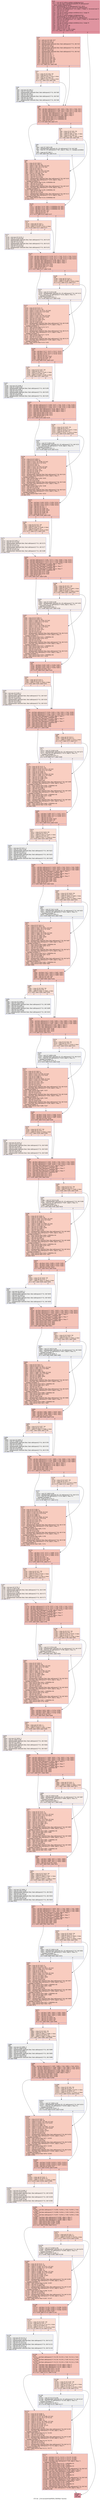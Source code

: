 digraph "CFG for '_Z14CalculateFixedPKfS0_PKiPfiiiiii' function" {
	label="CFG for '_Z14CalculateFixedPKfS0_PKiPfiiiiii' function";

	Node0x54ff9d0 [shape=record,color="#b70d28ff", style=filled, fillcolor="#b70d2870",label="{%10:\l  %11 = tail call i32 @llvm.amdgcn.workgroup.id.y()\l  %12 = tail call align 4 dereferenceable(64) i8 addrspace(4)*\l... @llvm.amdgcn.dispatch.ptr()\l  %13 = getelementptr i8, i8 addrspace(4)* %12, i64 6\l  %14 = bitcast i8 addrspace(4)* %13 to i16 addrspace(4)*\l  %15 = load i16, i16 addrspace(4)* %14, align 2, !range !4, !invariant.load !5\l  %16 = zext i16 %15 to i32\l  %17 = mul i32 %11, %16\l  %18 = tail call i32 @llvm.amdgcn.workitem.id.y(), !range !6\l  %19 = add i32 %17, %18\l  %20 = tail call i32 @llvm.amdgcn.workgroup.id.x()\l  %21 = getelementptr i8, i8 addrspace(4)* %12, i64 4\l  %22 = bitcast i8 addrspace(4)* %21 to i16 addrspace(4)*\l  %23 = load i16, i16 addrspace(4)* %22, align 4, !range !4, !invariant.load !5\l  %24 = zext i16 %23 to i32\l  %25 = mul i32 %20, %24\l  %26 = tail call i32 @llvm.amdgcn.workitem.id.x(), !range !6\l  %27 = add i32 %25, %26\l  %28 = mul nsw i32 %19, %6\l  %29 = icmp slt i32 %19, %7\l  %30 = icmp slt i32 %27, %6\l  %31 = select i1 %29, i1 %30, i1 false\l  br i1 %31, label %32, label %1199\l|{<s0>T|<s1>F}}"];
	Node0x54ff9d0:s0 -> Node0x5504040;
	Node0x54ff9d0:s1 -> Node0x55040d0;
	Node0x5504040 [shape=record,color="#3d50c3ff", style=filled, fillcolor="#e8765c70",label="{%32:\l32:                                               \l  %33 = add nsw i32 %28, %27\l  %34 = mul nsw i32 %33, 3\l  %35 = sext i32 %34 to i64\l  %36 = getelementptr inbounds float, float addrspace(1)* %1, i64 %35\l  %37 = add nsw i32 %34, 1\l  %38 = sext i32 %37 to i64\l  %39 = getelementptr inbounds float, float addrspace(1)* %1, i64 %38\l  %40 = add nsw i32 %34, 2\l  %41 = sext i32 %40 to i64\l  %42 = getelementptr inbounds float, float addrspace(1)* %1, i64 %41\l  %43 = add nsw i32 %4, -1\l  %44 = add nsw i32 %5, -1\l  %45 = add nsw i32 %27, -2\l  %46 = add nsw i32 %19, -2\l  %47 = mul nsw i32 %46, %6\l  %48 = add nsw i32 %47, %45\l  %49 = add nsw i32 %45, %9\l  %50 = add nsw i32 %46, %8\l  %51 = icmp sgt i32 %27, 1\l  br i1 %51, label %52, label %68\l|{<s0>T|<s1>F}}"];
	Node0x5504040:s0 -> Node0x5504ea0;
	Node0x5504040:s1 -> Node0x5504ef0;
	Node0x5504ea0 [shape=record,color="#3d50c3ff", style=filled, fillcolor="#f7b99e70",label="{%52:\l52:                                               \l  %53 = icmp slt i32 %45, %6\l  %54 = icmp sgt i32 %19, 1\l  %55 = select i1 %53, i1 %54, i1 false\l  %56 = icmp slt i32 %46, %7\l  %57 = select i1 %55, i1 %56, i1 false\l  br i1 %57, label %58, label %68\l|{<s0>T|<s1>F}}"];
	Node0x5504ea0:s0 -> Node0x5505340;
	Node0x5504ea0:s1 -> Node0x5504ef0;
	Node0x5505340 [shape=record,color="#3d50c3ff", style=filled, fillcolor="#dedcdb70",label="{%58:\l58:                                               \l  %59 = mul nsw i32 %48, 3\l  %60 = sext i32 %59 to i64\l  %61 = getelementptr inbounds float, float addrspace(1)* %1, i64 %60\l  %62 = add nsw i32 %59, 1\l  %63 = sext i32 %62 to i64\l  %64 = getelementptr inbounds float, float addrspace(1)* %1, i64 %63\l  %65 = add nsw i32 %59, 2\l  %66 = sext i32 %65 to i64\l  %67 = getelementptr inbounds float, float addrspace(1)* %1, i64 %66\l  br label %68\l}"];
	Node0x5505340 -> Node0x5504ef0;
	Node0x5504ef0 [shape=record,color="#3d50c3ff", style=filled, fillcolor="#e8765c70",label="{%68:\l68:                                               \l  %69 = phi float addrspace(1)* [ %67, %58 ], [ %42, %52 ], [ %42, %32 ]\l  %70 = phi float addrspace(1)* [ %64, %58 ], [ %39, %52 ], [ %39, %32 ]\l  %71 = phi float addrspace(1)* [ %61, %58 ], [ %36, %52 ], [ %36, %32 ]\l  %72 = load float, float addrspace(1)* %71, align 4, !tbaa !7\l  %73 = load float, float addrspace(1)* %70, align 4, !tbaa !7\l  %74 = load float, float addrspace(1)* %69, align 4, !tbaa !7\l  %75 = fadd contract float %72, 0.000000e+00\l  %76 = fadd contract float %73, 0.000000e+00\l  %77 = fadd contract float %74, 0.000000e+00\l  %78 = icmp slt i32 %27, 2\l  br i1 %78, label %90, label %79\l|{<s0>T|<s1>F}}"];
	Node0x5504ef0:s0 -> Node0x55072b0;
	Node0x5504ef0:s1 -> Node0x5507340;
	Node0x5507340 [shape=record,color="#3d50c3ff", style=filled, fillcolor="#f7b99e70",label="{%79:\l79:                                               \l  %80 = icmp slt i32 %45, %6\l  %81 = icmp sgt i32 %19, 1\l  %82 = select i1 %80, i1 %81, i1 false\l  %83 = icmp slt i32 %46, %7\l  %84 = select i1 %82, i1 %83, i1 false\l  br i1 %84, label %85, label %90\l|{<s0>T|<s1>F}}"];
	Node0x5507340:s0 -> Node0x5507790;
	Node0x5507340:s1 -> Node0x55072b0;
	Node0x5507790 [shape=record,color="#3d50c3ff", style=filled, fillcolor="#dedcdb70",label="{%85:\l85:                                               \l  %86 = sext i32 %48 to i64\l  %87 = getelementptr inbounds i32, i32 addrspace(1)* %2, i64 %86\l  %88 = load i32, i32 addrspace(1)* %87, align 4, !tbaa !11, !amdgpu.noclobber\l... !5\l  %89 = icmp eq i32 %88, 0\l  br i1 %89, label %90, label %116\l|{<s0>T|<s1>F}}"];
	Node0x5507790:s0 -> Node0x55072b0;
	Node0x5507790:s1 -> Node0x5507c50;
	Node0x55072b0 [shape=record,color="#3d50c3ff", style=filled, fillcolor="#f08b6e70",label="{%90:\l90:                                               \l  %91 = icmp slt i32 %49, 0\l  %92 = icmp slt i32 %49, %4\l  %93 = select i1 %92, i32 %49, i32 %43\l  %94 = select i1 %91, i32 0, i32 %93\l  %95 = icmp slt i32 %50, 0\l  %96 = icmp slt i32 %50, %5\l  %97 = select i1 %96, i32 %50, i32 %44\l  %98 = select i1 %95, i32 0, i32 %97\l  %99 = mul nsw i32 %98, %4\l  %100 = add nsw i32 %99, %94\l  %101 = mul nsw i32 %100, 3\l  %102 = sext i32 %101 to i64\l  %103 = getelementptr inbounds float, float addrspace(1)* %0, i64 %102\l  %104 = load float, float addrspace(1)* %103, align 4, !tbaa !7,\l... !amdgpu.noclobber !5\l  %105 = fadd contract float %104, 0.000000e+00\l  %106 = add nsw i32 %101, 1\l  %107 = sext i32 %106 to i64\l  %108 = getelementptr inbounds float, float addrspace(1)* %0, i64 %107\l  %109 = load float, float addrspace(1)* %108, align 4, !tbaa !7,\l... !amdgpu.noclobber !5\l  %110 = fadd contract float %109, 0.000000e+00\l  %111 = add nsw i32 %101, 2\l  %112 = sext i32 %111 to i64\l  %113 = getelementptr inbounds float, float addrspace(1)* %0, i64 %112\l  %114 = load float, float addrspace(1)* %113, align 4, !tbaa !7,\l... !amdgpu.noclobber !5\l  %115 = fadd contract float %114, 0.000000e+00\l  br label %116\l}"];
	Node0x55072b0 -> Node0x5507c50;
	Node0x5507c50 [shape=record,color="#3d50c3ff", style=filled, fillcolor="#e8765c70",label="{%116:\l116:                                              \l  %117 = phi float [ %110, %90 ], [ 0.000000e+00, %85 ]\l  %118 = phi float [ %115, %90 ], [ 0.000000e+00, %85 ]\l  %119 = phi float [ %105, %90 ], [ 0.000000e+00, %85 ]\l  %120 = add nsw i32 %47, %27\l  %121 = add nsw i32 %27, %9\l  %122 = icmp sgt i32 %27, -1\l  br i1 %122, label %123, label %137\l|{<s0>T|<s1>F}}"];
	Node0x5507c50:s0 -> Node0x5509070;
	Node0x5507c50:s1 -> Node0x55090c0;
	Node0x5509070 [shape=record,color="#3d50c3ff", style=filled, fillcolor="#f7a88970",label="{%123:\l123:                                              \l  %124 = icmp sgt i32 %19, 1\l  %125 = icmp slt i32 %46, %7\l  %126 = select i1 %124, i1 %125, i1 false\l  br i1 %126, label %127, label %137\l|{<s0>T|<s1>F}}"];
	Node0x5509070:s0 -> Node0x55093d0;
	Node0x5509070:s1 -> Node0x55090c0;
	Node0x55093d0 [shape=record,color="#3d50c3ff", style=filled, fillcolor="#ead5c970",label="{%127:\l127:                                              \l  %128 = mul nsw i32 %120, 3\l  %129 = sext i32 %128 to i64\l  %130 = getelementptr inbounds float, float addrspace(1)* %1, i64 %129\l  %131 = add nsw i32 %128, 1\l  %132 = sext i32 %131 to i64\l  %133 = getelementptr inbounds float, float addrspace(1)* %1, i64 %132\l  %134 = add nsw i32 %128, 2\l  %135 = sext i32 %134 to i64\l  %136 = getelementptr inbounds float, float addrspace(1)* %1, i64 %135\l  br label %137\l}"];
	Node0x55093d0 -> Node0x55090c0;
	Node0x55090c0 [shape=record,color="#3d50c3ff", style=filled, fillcolor="#e8765c70",label="{%137:\l137:                                              \l  %138 = phi float addrspace(1)* [ %136, %127 ], [ %42, %123 ], [ %42, %116 ]\l  %139 = phi float addrspace(1)* [ %133, %127 ], [ %39, %123 ], [ %39, %116 ]\l  %140 = phi float addrspace(1)* [ %130, %127 ], [ %36, %123 ], [ %36, %116 ]\l  %141 = load float, float addrspace(1)* %140, align 4, !tbaa !7\l  %142 = load float, float addrspace(1)* %139, align 4, !tbaa !7\l  %143 = load float, float addrspace(1)* %138, align 4, !tbaa !7\l  %144 = fadd contract float %75, %141\l  %145 = fadd contract float %76, %142\l  %146 = fadd contract float %77, %143\l  %147 = icmp slt i32 %27, 0\l  br i1 %147, label %157, label %148\l|{<s0>T|<s1>F}}"];
	Node0x55090c0:s0 -> Node0x550a430;
	Node0x55090c0:s1 -> Node0x550a480;
	Node0x550a480 [shape=record,color="#3d50c3ff", style=filled, fillcolor="#f7a88970",label="{%148:\l148:                                              \l  %149 = icmp sgt i32 %19, 1\l  %150 = icmp slt i32 %46, %7\l  %151 = select i1 %149, i1 %150, i1 false\l  br i1 %151, label %152, label %157\l|{<s0>T|<s1>F}}"];
	Node0x550a480:s0 -> Node0x550a750;
	Node0x550a480:s1 -> Node0x550a430;
	Node0x550a750 [shape=record,color="#3d50c3ff", style=filled, fillcolor="#ead5c970",label="{%152:\l152:                                              \l  %153 = sext i32 %120 to i64\l  %154 = getelementptr inbounds i32, i32 addrspace(1)* %2, i64 %153\l  %155 = load i32, i32 addrspace(1)* %154, align 4, !tbaa !11,\l... !amdgpu.noclobber !5\l  %156 = icmp eq i32 %155, 0\l  br i1 %156, label %157, label %183\l|{<s0>T|<s1>F}}"];
	Node0x550a750:s0 -> Node0x550a430;
	Node0x550a750:s1 -> Node0x550b070;
	Node0x550a430 [shape=record,color="#3d50c3ff", style=filled, fillcolor="#f2907270",label="{%157:\l157:                                              \l  %158 = icmp slt i32 %121, 0\l  %159 = icmp slt i32 %121, %4\l  %160 = select i1 %159, i32 %121, i32 %43\l  %161 = select i1 %158, i32 0, i32 %160\l  %162 = icmp slt i32 %50, 0\l  %163 = icmp slt i32 %50, %5\l  %164 = select i1 %163, i32 %50, i32 %44\l  %165 = select i1 %162, i32 0, i32 %164\l  %166 = mul nsw i32 %165, %4\l  %167 = add nsw i32 %166, %161\l  %168 = mul nsw i32 %167, 3\l  %169 = sext i32 %168 to i64\l  %170 = getelementptr inbounds float, float addrspace(1)* %0, i64 %169\l  %171 = load float, float addrspace(1)* %170, align 4, !tbaa !7,\l... !amdgpu.noclobber !5\l  %172 = fadd contract float %119, %171\l  %173 = add nsw i32 %168, 1\l  %174 = sext i32 %173 to i64\l  %175 = getelementptr inbounds float, float addrspace(1)* %0, i64 %174\l  %176 = load float, float addrspace(1)* %175, align 4, !tbaa !7,\l... !amdgpu.noclobber !5\l  %177 = fadd contract float %117, %176\l  %178 = add nsw i32 %168, 2\l  %179 = sext i32 %178 to i64\l  %180 = getelementptr inbounds float, float addrspace(1)* %0, i64 %179\l  %181 = load float, float addrspace(1)* %180, align 4, !tbaa !7,\l... !amdgpu.noclobber !5\l  %182 = fadd contract float %118, %181\l  br label %183\l}"];
	Node0x550a430 -> Node0x550b070;
	Node0x550b070 [shape=record,color="#3d50c3ff", style=filled, fillcolor="#e8765c70",label="{%183:\l183:                                              \l  %184 = phi float [ %177, %157 ], [ %117, %152 ]\l  %185 = phi float [ %182, %157 ], [ %118, %152 ]\l  %186 = phi float [ %172, %157 ], [ %119, %152 ]\l  %187 = add nsw i32 %27, 2\l  %188 = add nsw i32 %47, %187\l  %189 = add nsw i32 %187, %9\l  %190 = icmp sgt i32 %27, -3\l  br i1 %190, label %191, label %207\l|{<s0>T|<s1>F}}"];
	Node0x550b070:s0 -> Node0x550c4f0;
	Node0x550b070:s1 -> Node0x550c540;
	Node0x550c4f0 [shape=record,color="#3d50c3ff", style=filled, fillcolor="#f7b99e70",label="{%191:\l191:                                              \l  %192 = icmp slt i32 %187, %6\l  %193 = icmp sgt i32 %19, 1\l  %194 = select i1 %192, i1 %193, i1 false\l  %195 = icmp slt i32 %46, %7\l  %196 = select i1 %194, i1 %195, i1 false\l  br i1 %196, label %197, label %207\l|{<s0>T|<s1>F}}"];
	Node0x550c4f0:s0 -> Node0x550c990;
	Node0x550c4f0:s1 -> Node0x550c540;
	Node0x550c990 [shape=record,color="#3d50c3ff", style=filled, fillcolor="#dedcdb70",label="{%197:\l197:                                              \l  %198 = mul nsw i32 %188, 3\l  %199 = sext i32 %198 to i64\l  %200 = getelementptr inbounds float, float addrspace(1)* %1, i64 %199\l  %201 = add nsw i32 %198, 1\l  %202 = sext i32 %201 to i64\l  %203 = getelementptr inbounds float, float addrspace(1)* %1, i64 %202\l  %204 = add nsw i32 %198, 2\l  %205 = sext i32 %204 to i64\l  %206 = getelementptr inbounds float, float addrspace(1)* %1, i64 %205\l  br label %207\l}"];
	Node0x550c990 -> Node0x550c540;
	Node0x550c540 [shape=record,color="#3d50c3ff", style=filled, fillcolor="#e8765c70",label="{%207:\l207:                                              \l  %208 = phi float addrspace(1)* [ %206, %197 ], [ %42, %191 ], [ %42, %183 ]\l  %209 = phi float addrspace(1)* [ %203, %197 ], [ %39, %191 ], [ %39, %183 ]\l  %210 = phi float addrspace(1)* [ %200, %197 ], [ %36, %191 ], [ %36, %183 ]\l  %211 = load float, float addrspace(1)* %210, align 4, !tbaa !7\l  %212 = load float, float addrspace(1)* %209, align 4, !tbaa !7\l  %213 = load float, float addrspace(1)* %208, align 4, !tbaa !7\l  %214 = fadd contract float %144, %211\l  %215 = fadd contract float %145, %212\l  %216 = fadd contract float %146, %213\l  %217 = icmp slt i32 %27, -2\l  br i1 %217, label %229, label %218\l|{<s0>T|<s1>F}}"];
	Node0x550c540:s0 -> Node0x550d610;
	Node0x550c540:s1 -> Node0x550d660;
	Node0x550d660 [shape=record,color="#3d50c3ff", style=filled, fillcolor="#f7b99e70",label="{%218:\l218:                                              \l  %219 = icmp slt i32 %187, %6\l  %220 = icmp sgt i32 %19, 1\l  %221 = select i1 %219, i1 %220, i1 false\l  %222 = icmp slt i32 %46, %7\l  %223 = select i1 %221, i1 %222, i1 false\l  br i1 %223, label %224, label %229\l|{<s0>T|<s1>F}}"];
	Node0x550d660:s0 -> Node0x550da70;
	Node0x550d660:s1 -> Node0x550d610;
	Node0x550da70 [shape=record,color="#3d50c3ff", style=filled, fillcolor="#dedcdb70",label="{%224:\l224:                                              \l  %225 = sext i32 %188 to i64\l  %226 = getelementptr inbounds i32, i32 addrspace(1)* %2, i64 %225\l  %227 = load i32, i32 addrspace(1)* %226, align 4, !tbaa !11,\l... !amdgpu.noclobber !5\l  %228 = icmp eq i32 %227, 0\l  br i1 %228, label %229, label %255\l|{<s0>T|<s1>F}}"];
	Node0x550da70:s0 -> Node0x550d610;
	Node0x550da70:s1 -> Node0x550dd80;
	Node0x550d610 [shape=record,color="#3d50c3ff", style=filled, fillcolor="#f08b6e70",label="{%229:\l229:                                              \l  %230 = icmp slt i32 %189, 0\l  %231 = icmp slt i32 %189, %4\l  %232 = select i1 %231, i32 %189, i32 %43\l  %233 = select i1 %230, i32 0, i32 %232\l  %234 = icmp slt i32 %50, 0\l  %235 = icmp slt i32 %50, %5\l  %236 = select i1 %235, i32 %50, i32 %44\l  %237 = select i1 %234, i32 0, i32 %236\l  %238 = mul nsw i32 %237, %4\l  %239 = add nsw i32 %238, %233\l  %240 = mul nsw i32 %239, 3\l  %241 = sext i32 %240 to i64\l  %242 = getelementptr inbounds float, float addrspace(1)* %0, i64 %241\l  %243 = load float, float addrspace(1)* %242, align 4, !tbaa !7,\l... !amdgpu.noclobber !5\l  %244 = fadd contract float %186, %243\l  %245 = add nsw i32 %240, 1\l  %246 = sext i32 %245 to i64\l  %247 = getelementptr inbounds float, float addrspace(1)* %0, i64 %246\l  %248 = load float, float addrspace(1)* %247, align 4, !tbaa !7,\l... !amdgpu.noclobber !5\l  %249 = fadd contract float %184, %248\l  %250 = add nsw i32 %240, 2\l  %251 = sext i32 %250 to i64\l  %252 = getelementptr inbounds float, float addrspace(1)* %0, i64 %251\l  %253 = load float, float addrspace(1)* %252, align 4, !tbaa !7,\l... !amdgpu.noclobber !5\l  %254 = fadd contract float %185, %253\l  br label %255\l}"];
	Node0x550d610 -> Node0x550dd80;
	Node0x550dd80 [shape=record,color="#3d50c3ff", style=filled, fillcolor="#e8765c70",label="{%255:\l255:                                              \l  %256 = phi float [ %249, %229 ], [ %184, %224 ]\l  %257 = phi float [ %254, %229 ], [ %185, %224 ]\l  %258 = phi float [ %244, %229 ], [ %186, %224 ]\l  %259 = add nsw i32 %27, -1\l  %260 = add nsw i32 %19, -1\l  %261 = mul nsw i32 %260, %6\l  %262 = add nsw i32 %261, %259\l  %263 = add nsw i32 %259, %9\l  %264 = add nsw i32 %260, %8\l  %265 = icmp sgt i32 %27, 0\l  br i1 %265, label %266, label %282\l|{<s0>T|<s1>F}}"];
	Node0x550dd80:s0 -> Node0x5509ab0;
	Node0x550dd80:s1 -> Node0x5509b00;
	Node0x5509ab0 [shape=record,color="#3d50c3ff", style=filled, fillcolor="#f7a88970",label="{%266:\l266:                                              \l  %267 = icmp sle i32 %27, %6\l  %268 = icmp sgt i32 %19, 0\l  %269 = select i1 %267, i1 %268, i1 false\l  %270 = icmp sle i32 %19, %7\l  %271 = select i1 %269, i1 %270, i1 false\l  br i1 %271, label %272, label %282\l|{<s0>T|<s1>F}}"];
	Node0x5509ab0:s0 -> Node0x5510060;
	Node0x5509ab0:s1 -> Node0x5509b00;
	Node0x5510060 [shape=record,color="#3d50c3ff", style=filled, fillcolor="#ead5c970",label="{%272:\l272:                                              \l  %273 = mul nsw i32 %262, 3\l  %274 = sext i32 %273 to i64\l  %275 = getelementptr inbounds float, float addrspace(1)* %1, i64 %274\l  %276 = add nsw i32 %273, 1\l  %277 = sext i32 %276 to i64\l  %278 = getelementptr inbounds float, float addrspace(1)* %1, i64 %277\l  %279 = add nsw i32 %273, 2\l  %280 = sext i32 %279 to i64\l  %281 = getelementptr inbounds float, float addrspace(1)* %1, i64 %280\l  br label %282\l}"];
	Node0x5510060 -> Node0x5509b00;
	Node0x5509b00 [shape=record,color="#3d50c3ff", style=filled, fillcolor="#e8765c70",label="{%282:\l282:                                              \l  %283 = phi float addrspace(1)* [ %281, %272 ], [ %42, %266 ], [ %42, %255 ]\l  %284 = phi float addrspace(1)* [ %278, %272 ], [ %39, %266 ], [ %39, %255 ]\l  %285 = phi float addrspace(1)* [ %275, %272 ], [ %36, %266 ], [ %36, %255 ]\l  %286 = load float, float addrspace(1)* %285, align 4, !tbaa !7\l  %287 = fmul contract float %286, 2.000000e+00\l  %288 = load float, float addrspace(1)* %284, align 4, !tbaa !7\l  %289 = fmul contract float %288, 2.000000e+00\l  %290 = load float, float addrspace(1)* %283, align 4, !tbaa !7\l  %291 = fmul contract float %290, 2.000000e+00\l  %292 = fadd contract float %214, %287\l  %293 = fadd contract float %215, %289\l  %294 = fadd contract float %216, %291\l  %295 = icmp slt i32 %27, 1\l  br i1 %295, label %307, label %296\l|{<s0>T|<s1>F}}"];
	Node0x5509b00:s0 -> Node0x5510e60;
	Node0x5509b00:s1 -> Node0x5510eb0;
	Node0x5510eb0 [shape=record,color="#3d50c3ff", style=filled, fillcolor="#f7a88970",label="{%296:\l296:                                              \l  %297 = icmp sle i32 %27, %6\l  %298 = icmp sgt i32 %19, 0\l  %299 = select i1 %297, i1 %298, i1 false\l  %300 = icmp sle i32 %19, %7\l  %301 = select i1 %299, i1 %300, i1 false\l  br i1 %301, label %302, label %307\l|{<s0>T|<s1>F}}"];
	Node0x5510eb0:s0 -> Node0x5511300;
	Node0x5510eb0:s1 -> Node0x5510e60;
	Node0x5511300 [shape=record,color="#3d50c3ff", style=filled, fillcolor="#ead5c970",label="{%302:\l302:                                              \l  %303 = sext i32 %262 to i64\l  %304 = getelementptr inbounds i32, i32 addrspace(1)* %2, i64 %303\l  %305 = load i32, i32 addrspace(1)* %304, align 4, !tbaa !11,\l... !amdgpu.noclobber !5\l  %306 = icmp eq i32 %305, 0\l  br i1 %306, label %307, label %336\l|{<s0>T|<s1>F}}"];
	Node0x5511300:s0 -> Node0x5510e60;
	Node0x5511300:s1 -> Node0x5511610;
	Node0x5510e60 [shape=record,color="#3d50c3ff", style=filled, fillcolor="#f2907270",label="{%307:\l307:                                              \l  %308 = icmp slt i32 %263, 0\l  %309 = icmp slt i32 %263, %4\l  %310 = select i1 %309, i32 %263, i32 %43\l  %311 = select i1 %308, i32 0, i32 %310\l  %312 = icmp slt i32 %264, 0\l  %313 = icmp slt i32 %264, %5\l  %314 = select i1 %313, i32 %264, i32 %44\l  %315 = select i1 %312, i32 0, i32 %314\l  %316 = mul nsw i32 %315, %4\l  %317 = add nsw i32 %316, %311\l  %318 = mul nsw i32 %317, 3\l  %319 = sext i32 %318 to i64\l  %320 = getelementptr inbounds float, float addrspace(1)* %0, i64 %319\l  %321 = load float, float addrspace(1)* %320, align 4, !tbaa !7,\l... !amdgpu.noclobber !5\l  %322 = fmul contract float %321, 2.000000e+00\l  %323 = fadd contract float %258, %322\l  %324 = add nsw i32 %318, 1\l  %325 = sext i32 %324 to i64\l  %326 = getelementptr inbounds float, float addrspace(1)* %0, i64 %325\l  %327 = load float, float addrspace(1)* %326, align 4, !tbaa !7,\l... !amdgpu.noclobber !5\l  %328 = fmul contract float %327, 2.000000e+00\l  %329 = fadd contract float %256, %328\l  %330 = add nsw i32 %318, 2\l  %331 = sext i32 %330 to i64\l  %332 = getelementptr inbounds float, float addrspace(1)* %0, i64 %331\l  %333 = load float, float addrspace(1)* %332, align 4, !tbaa !7,\l... !amdgpu.noclobber !5\l  %334 = fmul contract float %333, 2.000000e+00\l  %335 = fadd contract float %257, %334\l  br label %336\l}"];
	Node0x5510e60 -> Node0x5511610;
	Node0x5511610 [shape=record,color="#3d50c3ff", style=filled, fillcolor="#e8765c70",label="{%336:\l336:                                              \l  %337 = phi float [ %329, %307 ], [ %256, %302 ]\l  %338 = phi float [ %335, %307 ], [ %257, %302 ]\l  %339 = phi float [ %323, %307 ], [ %258, %302 ]\l  %340 = add nsw i32 %261, %27\l  br i1 %122, label %341, label %355\l|{<s0>T|<s1>F}}"];
	Node0x5511610:s0 -> Node0x5512a90;
	Node0x5511610:s1 -> Node0x5512ae0;
	Node0x5512a90 [shape=record,color="#3d50c3ff", style=filled, fillcolor="#f7a88970",label="{%341:\l341:                                              \l  %342 = icmp sgt i32 %19, 0\l  %343 = icmp sle i32 %19, %7\l  %344 = select i1 %342, i1 %343, i1 false\l  br i1 %344, label %345, label %355\l|{<s0>T|<s1>F}}"];
	Node0x5512a90:s0 -> Node0x5512df0;
	Node0x5512a90:s1 -> Node0x5512ae0;
	Node0x5512df0 [shape=record,color="#3d50c3ff", style=filled, fillcolor="#ead5c970",label="{%345:\l345:                                              \l  %346 = mul nsw i32 %340, 3\l  %347 = sext i32 %346 to i64\l  %348 = getelementptr inbounds float, float addrspace(1)* %1, i64 %347\l  %349 = add nsw i32 %346, 1\l  %350 = sext i32 %349 to i64\l  %351 = getelementptr inbounds float, float addrspace(1)* %1, i64 %350\l  %352 = add nsw i32 %346, 2\l  %353 = sext i32 %352 to i64\l  %354 = getelementptr inbounds float, float addrspace(1)* %1, i64 %353\l  br label %355\l}"];
	Node0x5512df0 -> Node0x5512ae0;
	Node0x5512ae0 [shape=record,color="#3d50c3ff", style=filled, fillcolor="#e8765c70",label="{%355:\l355:                                              \l  %356 = phi float addrspace(1)* [ %354, %345 ], [ %42, %341 ], [ %42, %336 ]\l  %357 = phi float addrspace(1)* [ %351, %345 ], [ %39, %341 ], [ %39, %336 ]\l  %358 = phi float addrspace(1)* [ %348, %345 ], [ %36, %341 ], [ %36, %336 ]\l  %359 = load float, float addrspace(1)* %358, align 4, !tbaa !7\l  %360 = fmul contract float %359, 2.000000e+00\l  %361 = load float, float addrspace(1)* %357, align 4, !tbaa !7\l  %362 = fmul contract float %361, 2.000000e+00\l  %363 = load float, float addrspace(1)* %356, align 4, !tbaa !7\l  %364 = fmul contract float %363, 2.000000e+00\l  %365 = fadd contract float %292, %360\l  %366 = fadd contract float %293, %362\l  %367 = fadd contract float %294, %364\l  br i1 %147, label %377, label %368\l|{<s0>T|<s1>F}}"];
	Node0x5512ae0:s0 -> Node0x5513b60;
	Node0x5512ae0:s1 -> Node0x5513bb0;
	Node0x5513bb0 [shape=record,color="#3d50c3ff", style=filled, fillcolor="#f7a88970",label="{%368:\l368:                                              \l  %369 = icmp sgt i32 %19, 0\l  %370 = icmp sle i32 %19, %7\l  %371 = select i1 %369, i1 %370, i1 false\l  br i1 %371, label %372, label %377\l|{<s0>T|<s1>F}}"];
	Node0x5513bb0:s0 -> Node0x5513e80;
	Node0x5513bb0:s1 -> Node0x5513b60;
	Node0x5513e80 [shape=record,color="#3d50c3ff", style=filled, fillcolor="#ead5c970",label="{%372:\l372:                                              \l  %373 = sext i32 %340 to i64\l  %374 = getelementptr inbounds i32, i32 addrspace(1)* %2, i64 %373\l  %375 = load i32, i32 addrspace(1)* %374, align 4, !tbaa !11,\l... !amdgpu.noclobber !5\l  %376 = icmp eq i32 %375, 0\l  br i1 %376, label %377, label %406\l|{<s0>T|<s1>F}}"];
	Node0x5513e80:s0 -> Node0x5513b60;
	Node0x5513e80:s1 -> Node0x5514190;
	Node0x5513b60 [shape=record,color="#3d50c3ff", style=filled, fillcolor="#f2907270",label="{%377:\l377:                                              \l  %378 = icmp slt i32 %121, 0\l  %379 = icmp slt i32 %121, %4\l  %380 = select i1 %379, i32 %121, i32 %43\l  %381 = select i1 %378, i32 0, i32 %380\l  %382 = icmp slt i32 %264, 0\l  %383 = icmp slt i32 %264, %5\l  %384 = select i1 %383, i32 %264, i32 %44\l  %385 = select i1 %382, i32 0, i32 %384\l  %386 = mul nsw i32 %385, %4\l  %387 = add nsw i32 %386, %381\l  %388 = mul nsw i32 %387, 3\l  %389 = sext i32 %388 to i64\l  %390 = getelementptr inbounds float, float addrspace(1)* %0, i64 %389\l  %391 = load float, float addrspace(1)* %390, align 4, !tbaa !7,\l... !amdgpu.noclobber !5\l  %392 = fmul contract float %391, 2.000000e+00\l  %393 = fadd contract float %339, %392\l  %394 = add nsw i32 %388, 1\l  %395 = sext i32 %394 to i64\l  %396 = getelementptr inbounds float, float addrspace(1)* %0, i64 %395\l  %397 = load float, float addrspace(1)* %396, align 4, !tbaa !7,\l... !amdgpu.noclobber !5\l  %398 = fmul contract float %397, 2.000000e+00\l  %399 = fadd contract float %337, %398\l  %400 = add nsw i32 %388, 2\l  %401 = sext i32 %400 to i64\l  %402 = getelementptr inbounds float, float addrspace(1)* %0, i64 %401\l  %403 = load float, float addrspace(1)* %402, align 4, !tbaa !7,\l... !amdgpu.noclobber !5\l  %404 = fmul contract float %403, 2.000000e+00\l  %405 = fadd contract float %338, %404\l  br label %406\l}"];
	Node0x5513b60 -> Node0x5514190;
	Node0x5514190 [shape=record,color="#3d50c3ff", style=filled, fillcolor="#e8765c70",label="{%406:\l406:                                              \l  %407 = phi float [ %399, %377 ], [ %337, %372 ]\l  %408 = phi float [ %405, %377 ], [ %338, %372 ]\l  %409 = phi float [ %393, %377 ], [ %339, %372 ]\l  %410 = add nsw i32 %27, 1\l  %411 = add nsw i32 %261, %410\l  %412 = add nsw i32 %410, %9\l  %413 = icmp sgt i32 %27, -2\l  br i1 %413, label %414, label %430\l|{<s0>T|<s1>F}}"];
	Node0x5514190:s0 -> Node0x55157c0;
	Node0x5514190:s1 -> Node0x5515810;
	Node0x55157c0 [shape=record,color="#3d50c3ff", style=filled, fillcolor="#f7b99e70",label="{%414:\l414:                                              \l  %415 = icmp slt i32 %410, %6\l  %416 = icmp sgt i32 %19, 0\l  %417 = select i1 %415, i1 %416, i1 false\l  %418 = icmp sle i32 %19, %7\l  %419 = select i1 %417, i1 %418, i1 false\l  br i1 %419, label %420, label %430\l|{<s0>T|<s1>F}}"];
	Node0x55157c0:s0 -> Node0x5515c60;
	Node0x55157c0:s1 -> Node0x5515810;
	Node0x5515c60 [shape=record,color="#3d50c3ff", style=filled, fillcolor="#dedcdb70",label="{%420:\l420:                                              \l  %421 = mul nsw i32 %411, 3\l  %422 = sext i32 %421 to i64\l  %423 = getelementptr inbounds float, float addrspace(1)* %1, i64 %422\l  %424 = add nsw i32 %421, 1\l  %425 = sext i32 %424 to i64\l  %426 = getelementptr inbounds float, float addrspace(1)* %1, i64 %425\l  %427 = add nsw i32 %421, 2\l  %428 = sext i32 %427 to i64\l  %429 = getelementptr inbounds float, float addrspace(1)* %1, i64 %428\l  br label %430\l}"];
	Node0x5515c60 -> Node0x5515810;
	Node0x5515810 [shape=record,color="#3d50c3ff", style=filled, fillcolor="#e8765c70",label="{%430:\l430:                                              \l  %431 = phi float addrspace(1)* [ %429, %420 ], [ %42, %414 ], [ %42, %406 ]\l  %432 = phi float addrspace(1)* [ %426, %420 ], [ %39, %414 ], [ %39, %406 ]\l  %433 = phi float addrspace(1)* [ %423, %420 ], [ %36, %414 ], [ %36, %406 ]\l  %434 = load float, float addrspace(1)* %433, align 4, !tbaa !7\l  %435 = fmul contract float %434, 2.000000e+00\l  %436 = load float, float addrspace(1)* %432, align 4, !tbaa !7\l  %437 = fmul contract float %436, 2.000000e+00\l  %438 = load float, float addrspace(1)* %431, align 4, !tbaa !7\l  %439 = fmul contract float %438, 2.000000e+00\l  %440 = fadd contract float %365, %435\l  %441 = fadd contract float %366, %437\l  %442 = fadd contract float %367, %439\l  %443 = icmp slt i32 %27, -1\l  br i1 %443, label %455, label %444\l|{<s0>T|<s1>F}}"];
	Node0x5515810:s0 -> Node0x5516a60;
	Node0x5515810:s1 -> Node0x5516ab0;
	Node0x5516ab0 [shape=record,color="#3d50c3ff", style=filled, fillcolor="#f7b99e70",label="{%444:\l444:                                              \l  %445 = icmp slt i32 %410, %6\l  %446 = icmp sgt i32 %19, 0\l  %447 = select i1 %445, i1 %446, i1 false\l  %448 = icmp sle i32 %19, %7\l  %449 = select i1 %447, i1 %448, i1 false\l  br i1 %449, label %450, label %455\l|{<s0>T|<s1>F}}"];
	Node0x5516ab0:s0 -> Node0x5516ec0;
	Node0x5516ab0:s1 -> Node0x5516a60;
	Node0x5516ec0 [shape=record,color="#3d50c3ff", style=filled, fillcolor="#dedcdb70",label="{%450:\l450:                                              \l  %451 = sext i32 %411 to i64\l  %452 = getelementptr inbounds i32, i32 addrspace(1)* %2, i64 %451\l  %453 = load i32, i32 addrspace(1)* %452, align 4, !tbaa !11,\l... !amdgpu.noclobber !5\l  %454 = icmp eq i32 %453, 0\l  br i1 %454, label %455, label %484\l|{<s0>T|<s1>F}}"];
	Node0x5516ec0:s0 -> Node0x5516a60;
	Node0x5516ec0:s1 -> Node0x55171d0;
	Node0x5516a60 [shape=record,color="#3d50c3ff", style=filled, fillcolor="#f08b6e70",label="{%455:\l455:                                              \l  %456 = icmp slt i32 %412, 0\l  %457 = icmp slt i32 %412, %4\l  %458 = select i1 %457, i32 %412, i32 %43\l  %459 = select i1 %456, i32 0, i32 %458\l  %460 = icmp slt i32 %264, 0\l  %461 = icmp slt i32 %264, %5\l  %462 = select i1 %461, i32 %264, i32 %44\l  %463 = select i1 %460, i32 0, i32 %462\l  %464 = mul nsw i32 %463, %4\l  %465 = add nsw i32 %464, %459\l  %466 = mul nsw i32 %465, 3\l  %467 = sext i32 %466 to i64\l  %468 = getelementptr inbounds float, float addrspace(1)* %0, i64 %467\l  %469 = load float, float addrspace(1)* %468, align 4, !tbaa !7,\l... !amdgpu.noclobber !5\l  %470 = fmul contract float %469, 2.000000e+00\l  %471 = fadd contract float %409, %470\l  %472 = add nsw i32 %466, 1\l  %473 = sext i32 %472 to i64\l  %474 = getelementptr inbounds float, float addrspace(1)* %0, i64 %473\l  %475 = load float, float addrspace(1)* %474, align 4, !tbaa !7,\l... !amdgpu.noclobber !5\l  %476 = fmul contract float %475, 2.000000e+00\l  %477 = fadd contract float %407, %476\l  %478 = add nsw i32 %466, 2\l  %479 = sext i32 %478 to i64\l  %480 = getelementptr inbounds float, float addrspace(1)* %0, i64 %479\l  %481 = load float, float addrspace(1)* %480, align 4, !tbaa !7,\l... !amdgpu.noclobber !5\l  %482 = fmul contract float %481, 2.000000e+00\l  %483 = fadd contract float %408, %482\l  br label %484\l}"];
	Node0x5516a60 -> Node0x55171d0;
	Node0x55171d0 [shape=record,color="#3d50c3ff", style=filled, fillcolor="#e8765c70",label="{%484:\l484:                                              \l  %485 = phi float [ %477, %455 ], [ %407, %450 ]\l  %486 = phi float [ %483, %455 ], [ %408, %450 ]\l  %487 = phi float [ %471, %455 ], [ %409, %450 ]\l  %488 = add nsw i32 %28, %45\l  %489 = add nsw i32 %19, %8\l  br i1 %51, label %490, label %504\l|{<s0>T|<s1>F}}"];
	Node0x55171d0:s0 -> Node0x55186e0;
	Node0x55171d0:s1 -> Node0x5518730;
	Node0x55186e0 [shape=record,color="#3d50c3ff", style=filled, fillcolor="#f7b99e70",label="{%490:\l490:                                              \l  %491 = icmp slt i32 %45, %6\l  %492 = icmp sgt i32 %19, -1\l  %493 = select i1 %491, i1 %492, i1 false\l  br i1 %493, label %494, label %504\l|{<s0>T|<s1>F}}"];
	Node0x55186e0:s0 -> Node0x5518a40;
	Node0x55186e0:s1 -> Node0x5518730;
	Node0x5518a40 [shape=record,color="#3d50c3ff", style=filled, fillcolor="#dedcdb70",label="{%494:\l494:                                              \l  %495 = mul nsw i32 %488, 3\l  %496 = sext i32 %495 to i64\l  %497 = getelementptr inbounds float, float addrspace(1)* %1, i64 %496\l  %498 = add nsw i32 %495, 1\l  %499 = sext i32 %498 to i64\l  %500 = getelementptr inbounds float, float addrspace(1)* %1, i64 %499\l  %501 = add nsw i32 %495, 2\l  %502 = sext i32 %501 to i64\l  %503 = getelementptr inbounds float, float addrspace(1)* %1, i64 %502\l  br label %504\l}"];
	Node0x5518a40 -> Node0x5518730;
	Node0x5518730 [shape=record,color="#3d50c3ff", style=filled, fillcolor="#e8765c70",label="{%504:\l504:                                              \l  %505 = phi float addrspace(1)* [ %503, %494 ], [ %42, %490 ], [ %42, %484 ]\l  %506 = phi float addrspace(1)* [ %500, %494 ], [ %39, %490 ], [ %39, %484 ]\l  %507 = phi float addrspace(1)* [ %497, %494 ], [ %36, %490 ], [ %36, %484 ]\l  %508 = load float, float addrspace(1)* %507, align 4, !tbaa !7\l  %509 = load float, float addrspace(1)* %506, align 4, !tbaa !7\l  %510 = load float, float addrspace(1)* %505, align 4, !tbaa !7\l  %511 = fadd contract float %440, %508\l  %512 = fadd contract float %441, %509\l  %513 = fadd contract float %442, %510\l  br i1 %78, label %523, label %514\l|{<s0>T|<s1>F}}"];
	Node0x5518730:s0 -> Node0x5506200;
	Node0x5518730:s1 -> Node0x5506250;
	Node0x5506250 [shape=record,color="#3d50c3ff", style=filled, fillcolor="#f7b99e70",label="{%514:\l514:                                              \l  %515 = icmp slt i32 %45, %6\l  %516 = icmp sgt i32 %19, -1\l  %517 = select i1 %515, i1 %516, i1 false\l  br i1 %517, label %518, label %523\l|{<s0>T|<s1>F}}"];
	Node0x5506250:s0 -> Node0x5506520;
	Node0x5506250:s1 -> Node0x5506200;
	Node0x5506520 [shape=record,color="#3d50c3ff", style=filled, fillcolor="#dedcdb70",label="{%518:\l518:                                              \l  %519 = sext i32 %488 to i64\l  %520 = getelementptr inbounds i32, i32 addrspace(1)* %2, i64 %519\l  %521 = load i32, i32 addrspace(1)* %520, align 4, !tbaa !11,\l... !amdgpu.noclobber !5\l  %522 = icmp eq i32 %521, 0\l  br i1 %522, label %523, label %549\l|{<s0>T|<s1>F}}"];
	Node0x5506520:s0 -> Node0x5506200;
	Node0x5506520:s1 -> Node0x55015e0;
	Node0x5506200 [shape=record,color="#3d50c3ff", style=filled, fillcolor="#f08b6e70",label="{%523:\l523:                                              \l  %524 = icmp slt i32 %49, 0\l  %525 = icmp slt i32 %49, %4\l  %526 = select i1 %525, i32 %49, i32 %43\l  %527 = select i1 %524, i32 0, i32 %526\l  %528 = icmp slt i32 %489, 0\l  %529 = icmp slt i32 %489, %5\l  %530 = select i1 %529, i32 %489, i32 %44\l  %531 = select i1 %528, i32 0, i32 %530\l  %532 = mul nsw i32 %531, %4\l  %533 = add nsw i32 %532, %527\l  %534 = mul nsw i32 %533, 3\l  %535 = sext i32 %534 to i64\l  %536 = getelementptr inbounds float, float addrspace(1)* %0, i64 %535\l  %537 = load float, float addrspace(1)* %536, align 4, !tbaa !7,\l... !amdgpu.noclobber !5\l  %538 = fadd contract float %487, %537\l  %539 = add nsw i32 %534, 1\l  %540 = sext i32 %539 to i64\l  %541 = getelementptr inbounds float, float addrspace(1)* %0, i64 %540\l  %542 = load float, float addrspace(1)* %541, align 4, !tbaa !7,\l... !amdgpu.noclobber !5\l  %543 = fadd contract float %485, %542\l  %544 = add nsw i32 %534, 2\l  %545 = sext i32 %544 to i64\l  %546 = getelementptr inbounds float, float addrspace(1)* %0, i64 %545\l  %547 = load float, float addrspace(1)* %546, align 4, !tbaa !7,\l... !amdgpu.noclobber !5\l  %548 = fadd contract float %486, %547\l  br label %549\l}"];
	Node0x5506200 -> Node0x55015e0;
	Node0x55015e0 [shape=record,color="#3d50c3ff", style=filled, fillcolor="#e8765c70",label="{%549:\l549:                                              \l  %550 = phi float [ %543, %523 ], [ %485, %518 ]\l  %551 = phi float [ %548, %523 ], [ %486, %518 ]\l  %552 = phi float [ %538, %523 ], [ %487, %518 ]\l  %553 = add nsw i32 %28, %259\l  br i1 %265, label %554, label %568\l|{<s0>T|<s1>F}}"];
	Node0x55015e0:s0 -> Node0x550fa60;
	Node0x55015e0:s1 -> Node0x550fab0;
	Node0x550fa60 [shape=record,color="#3d50c3ff", style=filled, fillcolor="#f7a88970",label="{%554:\l554:                                              \l  %555 = icmp sle i32 %27, %6\l  %556 = icmp sgt i32 %19, -1\l  %557 = select i1 %555, i1 %556, i1 false\l  br i1 %557, label %558, label %568\l|{<s0>T|<s1>F}}"];
	Node0x550fa60:s0 -> Node0x550fdc0;
	Node0x550fa60:s1 -> Node0x550fab0;
	Node0x550fdc0 [shape=record,color="#3d50c3ff", style=filled, fillcolor="#ead5c970",label="{%558:\l558:                                              \l  %559 = mul nsw i32 %553, 3\l  %560 = sext i32 %559 to i64\l  %561 = getelementptr inbounds float, float addrspace(1)* %1, i64 %560\l  %562 = add nsw i32 %559, 1\l  %563 = sext i32 %562 to i64\l  %564 = getelementptr inbounds float, float addrspace(1)* %1, i64 %563\l  %565 = add nsw i32 %559, 2\l  %566 = sext i32 %565 to i64\l  %567 = getelementptr inbounds float, float addrspace(1)* %1, i64 %566\l  br label %568\l}"];
	Node0x550fdc0 -> Node0x550fab0;
	Node0x550fab0 [shape=record,color="#3d50c3ff", style=filled, fillcolor="#e8765c70",label="{%568:\l568:                                              \l  %569 = phi float addrspace(1)* [ %567, %558 ], [ %42, %554 ], [ %42, %549 ]\l  %570 = phi float addrspace(1)* [ %564, %558 ], [ %39, %554 ], [ %39, %549 ]\l  %571 = phi float addrspace(1)* [ %561, %558 ], [ %36, %554 ], [ %36, %549 ]\l  %572 = load float, float addrspace(1)* %571, align 4, !tbaa !7\l  %573 = fmul contract float %572, 2.000000e+00\l  %574 = load float, float addrspace(1)* %570, align 4, !tbaa !7\l  %575 = fmul contract float %574, 2.000000e+00\l  %576 = load float, float addrspace(1)* %569, align 4, !tbaa !7\l  %577 = fmul contract float %576, 2.000000e+00\l  %578 = fadd contract float %511, %573\l  %579 = fadd contract float %512, %575\l  %580 = fadd contract float %513, %577\l  br i1 %295, label %590, label %581\l|{<s0>T|<s1>F}}"];
	Node0x550fab0:s0 -> Node0x551da00;
	Node0x550fab0:s1 -> Node0x551da50;
	Node0x551da50 [shape=record,color="#3d50c3ff", style=filled, fillcolor="#f7a88970",label="{%581:\l581:                                              \l  %582 = icmp sle i32 %27, %6\l  %583 = icmp sgt i32 %19, -1\l  %584 = select i1 %582, i1 %583, i1 false\l  br i1 %584, label %585, label %590\l|{<s0>T|<s1>F}}"];
	Node0x551da50:s0 -> Node0x551dd20;
	Node0x551da50:s1 -> Node0x551da00;
	Node0x551dd20 [shape=record,color="#3d50c3ff", style=filled, fillcolor="#ead5c970",label="{%585:\l585:                                              \l  %586 = sext i32 %553 to i64\l  %587 = getelementptr inbounds i32, i32 addrspace(1)* %2, i64 %586\l  %588 = load i32, i32 addrspace(1)* %587, align 4, !tbaa !11,\l... !amdgpu.noclobber !5\l  %589 = icmp eq i32 %588, 0\l  br i1 %589, label %590, label %619\l|{<s0>T|<s1>F}}"];
	Node0x551dd20:s0 -> Node0x551da00;
	Node0x551dd20:s1 -> Node0x551e030;
	Node0x551da00 [shape=record,color="#3d50c3ff", style=filled, fillcolor="#f2907270",label="{%590:\l590:                                              \l  %591 = icmp slt i32 %263, 0\l  %592 = icmp slt i32 %263, %4\l  %593 = select i1 %592, i32 %263, i32 %43\l  %594 = select i1 %591, i32 0, i32 %593\l  %595 = icmp slt i32 %489, 0\l  %596 = icmp slt i32 %489, %5\l  %597 = select i1 %596, i32 %489, i32 %44\l  %598 = select i1 %595, i32 0, i32 %597\l  %599 = mul nsw i32 %598, %4\l  %600 = add nsw i32 %599, %594\l  %601 = mul nsw i32 %600, 3\l  %602 = sext i32 %601 to i64\l  %603 = getelementptr inbounds float, float addrspace(1)* %0, i64 %602\l  %604 = load float, float addrspace(1)* %603, align 4, !tbaa !7,\l... !amdgpu.noclobber !5\l  %605 = fmul contract float %604, 2.000000e+00\l  %606 = fadd contract float %552, %605\l  %607 = add nsw i32 %601, 1\l  %608 = sext i32 %607 to i64\l  %609 = getelementptr inbounds float, float addrspace(1)* %0, i64 %608\l  %610 = load float, float addrspace(1)* %609, align 4, !tbaa !7,\l... !amdgpu.noclobber !5\l  %611 = fmul contract float %610, 2.000000e+00\l  %612 = fadd contract float %550, %611\l  %613 = add nsw i32 %601, 2\l  %614 = sext i32 %613 to i64\l  %615 = getelementptr inbounds float, float addrspace(1)* %0, i64 %614\l  %616 = load float, float addrspace(1)* %615, align 4, !tbaa !7,\l... !amdgpu.noclobber !5\l  %617 = fmul contract float %616, 2.000000e+00\l  %618 = fadd contract float %551, %617\l  br label %619\l}"];
	Node0x551da00 -> Node0x551e030;
	Node0x551e030 [shape=record,color="#3d50c3ff", style=filled, fillcolor="#e8765c70",label="{%619:\l619:                                              \l  %620 = phi float [ %612, %590 ], [ %550, %585 ]\l  %621 = phi float [ %618, %590 ], [ %551, %585 ]\l  %622 = phi float [ %606, %590 ], [ %552, %585 ]\l  %623 = add nsw i32 %28, %410\l  br i1 %413, label %624, label %638\l|{<s0>T|<s1>F}}"];
	Node0x551e030:s0 -> Node0x551fad0;
	Node0x551e030:s1 -> Node0x551fb20;
	Node0x551fad0 [shape=record,color="#3d50c3ff", style=filled, fillcolor="#f7b99e70",label="{%624:\l624:                                              \l  %625 = icmp slt i32 %410, %6\l  %626 = icmp sgt i32 %19, -1\l  %627 = select i1 %625, i1 %626, i1 false\l  br i1 %627, label %628, label %638\l|{<s0>T|<s1>F}}"];
	Node0x551fad0:s0 -> Node0x551fe30;
	Node0x551fad0:s1 -> Node0x551fb20;
	Node0x551fe30 [shape=record,color="#3d50c3ff", style=filled, fillcolor="#dedcdb70",label="{%628:\l628:                                              \l  %629 = mul nsw i32 %623, 3\l  %630 = sext i32 %629 to i64\l  %631 = getelementptr inbounds float, float addrspace(1)* %1, i64 %630\l  %632 = add nsw i32 %629, 1\l  %633 = sext i32 %632 to i64\l  %634 = getelementptr inbounds float, float addrspace(1)* %1, i64 %633\l  %635 = add nsw i32 %629, 2\l  %636 = sext i32 %635 to i64\l  %637 = getelementptr inbounds float, float addrspace(1)* %1, i64 %636\l  br label %638\l}"];
	Node0x551fe30 -> Node0x551fb20;
	Node0x551fb20 [shape=record,color="#3d50c3ff", style=filled, fillcolor="#e8765c70",label="{%638:\l638:                                              \l  %639 = phi float addrspace(1)* [ %637, %628 ], [ %42, %624 ], [ %42, %619 ]\l  %640 = phi float addrspace(1)* [ %634, %628 ], [ %39, %624 ], [ %39, %619 ]\l  %641 = phi float addrspace(1)* [ %631, %628 ], [ %36, %624 ], [ %36, %619 ]\l  %642 = load float, float addrspace(1)* %641, align 4, !tbaa !7\l  %643 = fmul contract float %642, 2.000000e+00\l  %644 = load float, float addrspace(1)* %640, align 4, !tbaa !7\l  %645 = fmul contract float %644, 2.000000e+00\l  %646 = load float, float addrspace(1)* %639, align 4, !tbaa !7\l  %647 = fmul contract float %646, 2.000000e+00\l  %648 = fadd contract float %578, %643\l  %649 = fadd contract float %579, %645\l  %650 = fadd contract float %580, %647\l  br i1 %443, label %660, label %651\l|{<s0>T|<s1>F}}"];
	Node0x551fb20:s0 -> Node0x5520ba0;
	Node0x551fb20:s1 -> Node0x5520bf0;
	Node0x5520bf0 [shape=record,color="#3d50c3ff", style=filled, fillcolor="#f7b99e70",label="{%651:\l651:                                              \l  %652 = icmp slt i32 %410, %6\l  %653 = icmp sgt i32 %19, -1\l  %654 = select i1 %652, i1 %653, i1 false\l  br i1 %654, label %655, label %660\l|{<s0>T|<s1>F}}"];
	Node0x5520bf0:s0 -> Node0x5520ec0;
	Node0x5520bf0:s1 -> Node0x5520ba0;
	Node0x5520ec0 [shape=record,color="#3d50c3ff", style=filled, fillcolor="#dedcdb70",label="{%655:\l655:                                              \l  %656 = sext i32 %623 to i64\l  %657 = getelementptr inbounds i32, i32 addrspace(1)* %2, i64 %656\l  %658 = load i32, i32 addrspace(1)* %657, align 4, !tbaa !11,\l... !amdgpu.noclobber !5\l  %659 = icmp eq i32 %658, 0\l  br i1 %659, label %660, label %689\l|{<s0>T|<s1>F}}"];
	Node0x5520ec0:s0 -> Node0x5520ba0;
	Node0x5520ec0:s1 -> Node0x55211d0;
	Node0x5520ba0 [shape=record,color="#3d50c3ff", style=filled, fillcolor="#f08b6e70",label="{%660:\l660:                                              \l  %661 = icmp slt i32 %412, 0\l  %662 = icmp slt i32 %412, %4\l  %663 = select i1 %662, i32 %412, i32 %43\l  %664 = select i1 %661, i32 0, i32 %663\l  %665 = icmp slt i32 %489, 0\l  %666 = icmp slt i32 %489, %5\l  %667 = select i1 %666, i32 %489, i32 %44\l  %668 = select i1 %665, i32 0, i32 %667\l  %669 = mul nsw i32 %668, %4\l  %670 = add nsw i32 %669, %664\l  %671 = mul nsw i32 %670, 3\l  %672 = sext i32 %671 to i64\l  %673 = getelementptr inbounds float, float addrspace(1)* %0, i64 %672\l  %674 = load float, float addrspace(1)* %673, align 4, !tbaa !7,\l... !amdgpu.noclobber !5\l  %675 = fmul contract float %674, 2.000000e+00\l  %676 = fadd contract float %622, %675\l  %677 = add nsw i32 %671, 1\l  %678 = sext i32 %677 to i64\l  %679 = getelementptr inbounds float, float addrspace(1)* %0, i64 %678\l  %680 = load float, float addrspace(1)* %679, align 4, !tbaa !7,\l... !amdgpu.noclobber !5\l  %681 = fmul contract float %680, 2.000000e+00\l  %682 = fadd contract float %620, %681\l  %683 = add nsw i32 %671, 2\l  %684 = sext i32 %683 to i64\l  %685 = getelementptr inbounds float, float addrspace(1)* %0, i64 %684\l  %686 = load float, float addrspace(1)* %685, align 4, !tbaa !7,\l... !amdgpu.noclobber !5\l  %687 = fmul contract float %686, 2.000000e+00\l  %688 = fadd contract float %621, %687\l  br label %689\l}"];
	Node0x5520ba0 -> Node0x55211d0;
	Node0x55211d0 [shape=record,color="#3d50c3ff", style=filled, fillcolor="#e8765c70",label="{%689:\l689:                                              \l  %690 = phi float [ %682, %660 ], [ %620, %655 ]\l  %691 = phi float [ %688, %660 ], [ %621, %655 ]\l  %692 = phi float [ %676, %660 ], [ %622, %655 ]\l  %693 = add nsw i32 %28, %187\l  br i1 %190, label %694, label %708\l|{<s0>T|<s1>F}}"];
	Node0x55211d0:s0 -> Node0x5522650;
	Node0x55211d0:s1 -> Node0x55226a0;
	Node0x5522650 [shape=record,color="#3d50c3ff", style=filled, fillcolor="#f7b99e70",label="{%694:\l694:                                              \l  %695 = icmp slt i32 %187, %6\l  %696 = icmp sgt i32 %19, -1\l  %697 = select i1 %695, i1 %696, i1 false\l  br i1 %697, label %698, label %708\l|{<s0>T|<s1>F}}"];
	Node0x5522650:s0 -> Node0x55229b0;
	Node0x5522650:s1 -> Node0x55226a0;
	Node0x55229b0 [shape=record,color="#3d50c3ff", style=filled, fillcolor="#dedcdb70",label="{%698:\l698:                                              \l  %699 = mul nsw i32 %693, 3\l  %700 = sext i32 %699 to i64\l  %701 = getelementptr inbounds float, float addrspace(1)* %1, i64 %700\l  %702 = add nsw i32 %699, 1\l  %703 = sext i32 %702 to i64\l  %704 = getelementptr inbounds float, float addrspace(1)* %1, i64 %703\l  %705 = add nsw i32 %699, 2\l  %706 = sext i32 %705 to i64\l  %707 = getelementptr inbounds float, float addrspace(1)* %1, i64 %706\l  br label %708\l}"];
	Node0x55229b0 -> Node0x55226a0;
	Node0x55226a0 [shape=record,color="#3d50c3ff", style=filled, fillcolor="#e8765c70",label="{%708:\l708:                                              \l  %709 = phi float addrspace(1)* [ %707, %698 ], [ %42, %694 ], [ %42, %689 ]\l  %710 = phi float addrspace(1)* [ %704, %698 ], [ %39, %694 ], [ %39, %689 ]\l  %711 = phi float addrspace(1)* [ %701, %698 ], [ %36, %694 ], [ %36, %689 ]\l  %712 = load float, float addrspace(1)* %711, align 4, !tbaa !7\l  %713 = load float, float addrspace(1)* %710, align 4, !tbaa !7\l  %714 = load float, float addrspace(1)* %709, align 4, !tbaa !7\l  %715 = fadd contract float %648, %712\l  %716 = fadd contract float %649, %713\l  %717 = fadd contract float %650, %714\l  br i1 %217, label %727, label %718\l|{<s0>T|<s1>F}}"];
	Node0x55226a0:s0 -> Node0x5523980;
	Node0x55226a0:s1 -> Node0x55239d0;
	Node0x55239d0 [shape=record,color="#3d50c3ff", style=filled, fillcolor="#f7b99e70",label="{%718:\l718:                                              \l  %719 = icmp slt i32 %187, %6\l  %720 = icmp sgt i32 %19, -1\l  %721 = select i1 %719, i1 %720, i1 false\l  br i1 %721, label %722, label %727\l|{<s0>T|<s1>F}}"];
	Node0x55239d0:s0 -> Node0x5523ca0;
	Node0x55239d0:s1 -> Node0x5523980;
	Node0x5523ca0 [shape=record,color="#3d50c3ff", style=filled, fillcolor="#dedcdb70",label="{%722:\l722:                                              \l  %723 = sext i32 %693 to i64\l  %724 = getelementptr inbounds i32, i32 addrspace(1)* %2, i64 %723\l  %725 = load i32, i32 addrspace(1)* %724, align 4, !tbaa !11,\l... !amdgpu.noclobber !5\l  %726 = icmp eq i32 %725, 0\l  br i1 %726, label %727, label %753\l|{<s0>T|<s1>F}}"];
	Node0x5523ca0:s0 -> Node0x5523980;
	Node0x5523ca0:s1 -> Node0x5523fb0;
	Node0x5523980 [shape=record,color="#3d50c3ff", style=filled, fillcolor="#f08b6e70",label="{%727:\l727:                                              \l  %728 = icmp slt i32 %189, 0\l  %729 = icmp slt i32 %189, %4\l  %730 = select i1 %729, i32 %189, i32 %43\l  %731 = select i1 %728, i32 0, i32 %730\l  %732 = icmp slt i32 %489, 0\l  %733 = icmp slt i32 %489, %5\l  %734 = select i1 %733, i32 %489, i32 %44\l  %735 = select i1 %732, i32 0, i32 %734\l  %736 = mul nsw i32 %735, %4\l  %737 = add nsw i32 %736, %731\l  %738 = mul nsw i32 %737, 3\l  %739 = sext i32 %738 to i64\l  %740 = getelementptr inbounds float, float addrspace(1)* %0, i64 %739\l  %741 = load float, float addrspace(1)* %740, align 4, !tbaa !7,\l... !amdgpu.noclobber !5\l  %742 = fadd contract float %692, %741\l  %743 = add nsw i32 %738, 1\l  %744 = sext i32 %743 to i64\l  %745 = getelementptr inbounds float, float addrspace(1)* %0, i64 %744\l  %746 = load float, float addrspace(1)* %745, align 4, !tbaa !7,\l... !amdgpu.noclobber !5\l  %747 = fadd contract float %690, %746\l  %748 = add nsw i32 %738, 2\l  %749 = sext i32 %748 to i64\l  %750 = getelementptr inbounds float, float addrspace(1)* %0, i64 %749\l  %751 = load float, float addrspace(1)* %750, align 4, !tbaa !7,\l... !amdgpu.noclobber !5\l  %752 = fadd contract float %691, %751\l  br label %753\l}"];
	Node0x5523980 -> Node0x5523fb0;
	Node0x5523fb0 [shape=record,color="#3d50c3ff", style=filled, fillcolor="#e8765c70",label="{%753:\l753:                                              \l  %754 = phi float [ %747, %727 ], [ %690, %722 ]\l  %755 = phi float [ %752, %727 ], [ %691, %722 ]\l  %756 = phi float [ %742, %727 ], [ %692, %722 ]\l  %757 = add nsw i32 %19, 1\l  %758 = mul nsw i32 %757, %6\l  %759 = add nsw i32 %758, %259\l  %760 = add nsw i32 %757, %8\l  br i1 %265, label %761, label %777\l|{<s0>T|<s1>F}}"];
	Node0x5523fb0:s0 -> Node0x5525430;
	Node0x5523fb0:s1 -> Node0x5525480;
	Node0x5525430 [shape=record,color="#3d50c3ff", style=filled, fillcolor="#f7a88970",label="{%761:\l761:                                              \l  %762 = icmp sle i32 %27, %6\l  %763 = icmp sgt i32 %19, -2\l  %764 = select i1 %762, i1 %763, i1 false\l  %765 = icmp slt i32 %757, %7\l  %766 = select i1 %764, i1 %765, i1 false\l  br i1 %766, label %767, label %777\l|{<s0>T|<s1>F}}"];
	Node0x5525430:s0 -> Node0x55258d0;
	Node0x5525430:s1 -> Node0x5525480;
	Node0x55258d0 [shape=record,color="#3d50c3ff", style=filled, fillcolor="#ead5c970",label="{%767:\l767:                                              \l  %768 = mul nsw i32 %759, 3\l  %769 = sext i32 %768 to i64\l  %770 = getelementptr inbounds float, float addrspace(1)* %1, i64 %769\l  %771 = add nsw i32 %768, 1\l  %772 = sext i32 %771 to i64\l  %773 = getelementptr inbounds float, float addrspace(1)* %1, i64 %772\l  %774 = add nsw i32 %768, 2\l  %775 = sext i32 %774 to i64\l  %776 = getelementptr inbounds float, float addrspace(1)* %1, i64 %775\l  br label %777\l}"];
	Node0x55258d0 -> Node0x5525480;
	Node0x5525480 [shape=record,color="#3d50c3ff", style=filled, fillcolor="#e8765c70",label="{%777:\l777:                                              \l  %778 = phi float addrspace(1)* [ %776, %767 ], [ %42, %761 ], [ %42, %753 ]\l  %779 = phi float addrspace(1)* [ %773, %767 ], [ %39, %761 ], [ %39, %753 ]\l  %780 = phi float addrspace(1)* [ %770, %767 ], [ %36, %761 ], [ %36, %753 ]\l  %781 = load float, float addrspace(1)* %780, align 4, !tbaa !7\l  %782 = fmul contract float %781, 2.000000e+00\l  %783 = load float, float addrspace(1)* %779, align 4, !tbaa !7\l  %784 = fmul contract float %783, 2.000000e+00\l  %785 = load float, float addrspace(1)* %778, align 4, !tbaa !7\l  %786 = fmul contract float %785, 2.000000e+00\l  %787 = fadd contract float %715, %782\l  %788 = fadd contract float %716, %784\l  %789 = fadd contract float %717, %786\l  br i1 %295, label %801, label %790\l|{<s0>T|<s1>F}}"];
	Node0x5525480:s0 -> Node0x5526640;
	Node0x5525480:s1 -> Node0x5526690;
	Node0x5526690 [shape=record,color="#3d50c3ff", style=filled, fillcolor="#f7a88970",label="{%790:\l790:                                              \l  %791 = icmp sle i32 %27, %6\l  %792 = icmp sgt i32 %19, -2\l  %793 = select i1 %791, i1 %792, i1 false\l  %794 = icmp slt i32 %757, %7\l  %795 = select i1 %793, i1 %794, i1 false\l  br i1 %795, label %796, label %801\l|{<s0>T|<s1>F}}"];
	Node0x5526690:s0 -> Node0x5526aa0;
	Node0x5526690:s1 -> Node0x5526640;
	Node0x5526aa0 [shape=record,color="#3d50c3ff", style=filled, fillcolor="#ead5c970",label="{%796:\l796:                                              \l  %797 = sext i32 %759 to i64\l  %798 = getelementptr inbounds i32, i32 addrspace(1)* %2, i64 %797\l  %799 = load i32, i32 addrspace(1)* %798, align 4, !tbaa !11,\l... !amdgpu.noclobber !5\l  %800 = icmp eq i32 %799, 0\l  br i1 %800, label %801, label %830\l|{<s0>T|<s1>F}}"];
	Node0x5526aa0:s0 -> Node0x5526640;
	Node0x5526aa0:s1 -> Node0x5526db0;
	Node0x5526640 [shape=record,color="#3d50c3ff", style=filled, fillcolor="#f2907270",label="{%801:\l801:                                              \l  %802 = icmp slt i32 %263, 0\l  %803 = icmp slt i32 %263, %4\l  %804 = select i1 %803, i32 %263, i32 %43\l  %805 = select i1 %802, i32 0, i32 %804\l  %806 = icmp slt i32 %760, 0\l  %807 = icmp slt i32 %760, %5\l  %808 = select i1 %807, i32 %760, i32 %44\l  %809 = select i1 %806, i32 0, i32 %808\l  %810 = mul nsw i32 %809, %4\l  %811 = add nsw i32 %810, %805\l  %812 = mul nsw i32 %811, 3\l  %813 = sext i32 %812 to i64\l  %814 = getelementptr inbounds float, float addrspace(1)* %0, i64 %813\l  %815 = load float, float addrspace(1)* %814, align 4, !tbaa !7,\l... !amdgpu.noclobber !5\l  %816 = fmul contract float %815, 2.000000e+00\l  %817 = fadd contract float %756, %816\l  %818 = add nsw i32 %812, 1\l  %819 = sext i32 %818 to i64\l  %820 = getelementptr inbounds float, float addrspace(1)* %0, i64 %819\l  %821 = load float, float addrspace(1)* %820, align 4, !tbaa !7,\l... !amdgpu.noclobber !5\l  %822 = fmul contract float %821, 2.000000e+00\l  %823 = fadd contract float %754, %822\l  %824 = add nsw i32 %812, 2\l  %825 = sext i32 %824 to i64\l  %826 = getelementptr inbounds float, float addrspace(1)* %0, i64 %825\l  %827 = load float, float addrspace(1)* %826, align 4, !tbaa !7,\l... !amdgpu.noclobber !5\l  %828 = fmul contract float %827, 2.000000e+00\l  %829 = fadd contract float %755, %828\l  br label %830\l}"];
	Node0x5526640 -> Node0x5526db0;
	Node0x5526db0 [shape=record,color="#3d50c3ff", style=filled, fillcolor="#e8765c70",label="{%830:\l830:                                              \l  %831 = phi float [ %823, %801 ], [ %754, %796 ]\l  %832 = phi float [ %829, %801 ], [ %755, %796 ]\l  %833 = phi float [ %817, %801 ], [ %756, %796 ]\l  %834 = add nsw i32 %758, %27\l  br i1 %122, label %835, label %849\l|{<s0>T|<s1>F}}"];
	Node0x5526db0:s0 -> Node0x5528230;
	Node0x5526db0:s1 -> Node0x5528280;
	Node0x5528230 [shape=record,color="#3d50c3ff", style=filled, fillcolor="#f7a88970",label="{%835:\l835:                                              \l  %836 = icmp sgt i32 %19, -2\l  %837 = icmp slt i32 %757, %7\l  %838 = select i1 %836, i1 %837, i1 false\l  br i1 %838, label %839, label %849\l|{<s0>T|<s1>F}}"];
	Node0x5528230:s0 -> Node0x5528590;
	Node0x5528230:s1 -> Node0x5528280;
	Node0x5528590 [shape=record,color="#3d50c3ff", style=filled, fillcolor="#ead5c970",label="{%839:\l839:                                              \l  %840 = mul nsw i32 %834, 3\l  %841 = sext i32 %840 to i64\l  %842 = getelementptr inbounds float, float addrspace(1)* %1, i64 %841\l  %843 = add nsw i32 %840, 1\l  %844 = sext i32 %843 to i64\l  %845 = getelementptr inbounds float, float addrspace(1)* %1, i64 %844\l  %846 = add nsw i32 %840, 2\l  %847 = sext i32 %846 to i64\l  %848 = getelementptr inbounds float, float addrspace(1)* %1, i64 %847\l  br label %849\l}"];
	Node0x5528590 -> Node0x5528280;
	Node0x5528280 [shape=record,color="#3d50c3ff", style=filled, fillcolor="#e8765c70",label="{%849:\l849:                                              \l  %850 = phi float addrspace(1)* [ %848, %839 ], [ %42, %835 ], [ %42, %830 ]\l  %851 = phi float addrspace(1)* [ %845, %839 ], [ %39, %835 ], [ %39, %830 ]\l  %852 = phi float addrspace(1)* [ %842, %839 ], [ %36, %835 ], [ %36, %830 ]\l  %853 = load float, float addrspace(1)* %852, align 4, !tbaa !7\l  %854 = fmul contract float %853, 2.000000e+00\l  %855 = load float, float addrspace(1)* %851, align 4, !tbaa !7\l  %856 = fmul contract float %855, 2.000000e+00\l  %857 = load float, float addrspace(1)* %850, align 4, !tbaa !7\l  %858 = fmul contract float %857, 2.000000e+00\l  %859 = fadd contract float %787, %854\l  %860 = fadd contract float %788, %856\l  %861 = fadd contract float %789, %858\l  br i1 %147, label %871, label %862\l|{<s0>T|<s1>F}}"];
	Node0x5528280:s0 -> Node0x5529300;
	Node0x5528280:s1 -> Node0x5529350;
	Node0x5529350 [shape=record,color="#3d50c3ff", style=filled, fillcolor="#f7a88970",label="{%862:\l862:                                              \l  %863 = icmp sgt i32 %19, -2\l  %864 = icmp slt i32 %757, %7\l  %865 = select i1 %863, i1 %864, i1 false\l  br i1 %865, label %866, label %871\l|{<s0>T|<s1>F}}"];
	Node0x5529350:s0 -> Node0x5529620;
	Node0x5529350:s1 -> Node0x5529300;
	Node0x5529620 [shape=record,color="#3d50c3ff", style=filled, fillcolor="#ead5c970",label="{%866:\l866:                                              \l  %867 = sext i32 %834 to i64\l  %868 = getelementptr inbounds i32, i32 addrspace(1)* %2, i64 %867\l  %869 = load i32, i32 addrspace(1)* %868, align 4, !tbaa !11,\l... !amdgpu.noclobber !5\l  %870 = icmp eq i32 %869, 0\l  br i1 %870, label %871, label %900\l|{<s0>T|<s1>F}}"];
	Node0x5529620:s0 -> Node0x5529300;
	Node0x5529620:s1 -> Node0x5502e70;
	Node0x5529300 [shape=record,color="#3d50c3ff", style=filled, fillcolor="#f2907270",label="{%871:\l871:                                              \l  %872 = icmp slt i32 %121, 0\l  %873 = icmp slt i32 %121, %4\l  %874 = select i1 %873, i32 %121, i32 %43\l  %875 = select i1 %872, i32 0, i32 %874\l  %876 = icmp slt i32 %760, 0\l  %877 = icmp slt i32 %760, %5\l  %878 = select i1 %877, i32 %760, i32 %44\l  %879 = select i1 %876, i32 0, i32 %878\l  %880 = mul nsw i32 %879, %4\l  %881 = add nsw i32 %880, %875\l  %882 = mul nsw i32 %881, 3\l  %883 = sext i32 %882 to i64\l  %884 = getelementptr inbounds float, float addrspace(1)* %0, i64 %883\l  %885 = load float, float addrspace(1)* %884, align 4, !tbaa !7,\l... !amdgpu.noclobber !5\l  %886 = fmul contract float %885, 2.000000e+00\l  %887 = fadd contract float %833, %886\l  %888 = add nsw i32 %882, 1\l  %889 = sext i32 %888 to i64\l  %890 = getelementptr inbounds float, float addrspace(1)* %0, i64 %889\l  %891 = load float, float addrspace(1)* %890, align 4, !tbaa !7,\l... !amdgpu.noclobber !5\l  %892 = fmul contract float %891, 2.000000e+00\l  %893 = fadd contract float %831, %892\l  %894 = add nsw i32 %882, 2\l  %895 = sext i32 %894 to i64\l  %896 = getelementptr inbounds float, float addrspace(1)* %0, i64 %895\l  %897 = load float, float addrspace(1)* %896, align 4, !tbaa !7,\l... !amdgpu.noclobber !5\l  %898 = fmul contract float %897, 2.000000e+00\l  %899 = fadd contract float %832, %898\l  br label %900\l}"];
	Node0x5529300 -> Node0x5502e70;
	Node0x5502e70 [shape=record,color="#3d50c3ff", style=filled, fillcolor="#e8765c70",label="{%900:\l900:                                              \l  %901 = phi float [ %893, %871 ], [ %831, %866 ]\l  %902 = phi float [ %899, %871 ], [ %832, %866 ]\l  %903 = phi float [ %887, %871 ], [ %833, %866 ]\l  %904 = add nsw i32 %758, %410\l  br i1 %413, label %905, label %921\l|{<s0>T|<s1>F}}"];
	Node0x5502e70:s0 -> Node0x552b3c0;
	Node0x5502e70:s1 -> Node0x552b410;
	Node0x552b3c0 [shape=record,color="#3d50c3ff", style=filled, fillcolor="#f7b99e70",label="{%905:\l905:                                              \l  %906 = icmp slt i32 %410, %6\l  %907 = icmp sgt i32 %19, -2\l  %908 = select i1 %906, i1 %907, i1 false\l  %909 = icmp slt i32 %757, %7\l  %910 = select i1 %908, i1 %909, i1 false\l  br i1 %910, label %911, label %921\l|{<s0>T|<s1>F}}"];
	Node0x552b3c0:s0 -> Node0x552b860;
	Node0x552b3c0:s1 -> Node0x552b410;
	Node0x552b860 [shape=record,color="#3d50c3ff", style=filled, fillcolor="#dedcdb70",label="{%911:\l911:                                              \l  %912 = mul nsw i32 %904, 3\l  %913 = sext i32 %912 to i64\l  %914 = getelementptr inbounds float, float addrspace(1)* %1, i64 %913\l  %915 = add nsw i32 %912, 1\l  %916 = sext i32 %915 to i64\l  %917 = getelementptr inbounds float, float addrspace(1)* %1, i64 %916\l  %918 = add nsw i32 %912, 2\l  %919 = sext i32 %918 to i64\l  %920 = getelementptr inbounds float, float addrspace(1)* %1, i64 %919\l  br label %921\l}"];
	Node0x552b860 -> Node0x552b410;
	Node0x552b410 [shape=record,color="#3d50c3ff", style=filled, fillcolor="#e8765c70",label="{%921:\l921:                                              \l  %922 = phi float addrspace(1)* [ %920, %911 ], [ %42, %905 ], [ %42, %900 ]\l  %923 = phi float addrspace(1)* [ %917, %911 ], [ %39, %905 ], [ %39, %900 ]\l  %924 = phi float addrspace(1)* [ %914, %911 ], [ %36, %905 ], [ %36, %900 ]\l  %925 = load float, float addrspace(1)* %924, align 4, !tbaa !7\l  %926 = fmul contract float %925, 2.000000e+00\l  %927 = load float, float addrspace(1)* %923, align 4, !tbaa !7\l  %928 = fmul contract float %927, 2.000000e+00\l  %929 = load float, float addrspace(1)* %922, align 4, !tbaa !7\l  %930 = fmul contract float %929, 2.000000e+00\l  %931 = fadd contract float %859, %926\l  %932 = fadd contract float %860, %928\l  %933 = fadd contract float %861, %930\l  br i1 %443, label %945, label %934\l|{<s0>T|<s1>F}}"];
	Node0x552b410:s0 -> Node0x552c5d0;
	Node0x552b410:s1 -> Node0x552c620;
	Node0x552c620 [shape=record,color="#3d50c3ff", style=filled, fillcolor="#f7b99e70",label="{%934:\l934:                                              \l  %935 = icmp slt i32 %410, %6\l  %936 = icmp sgt i32 %19, -2\l  %937 = select i1 %935, i1 %936, i1 false\l  %938 = icmp slt i32 %757, %7\l  %939 = select i1 %937, i1 %938, i1 false\l  br i1 %939, label %940, label %945\l|{<s0>T|<s1>F}}"];
	Node0x552c620:s0 -> Node0x552ca30;
	Node0x552c620:s1 -> Node0x552c5d0;
	Node0x552ca30 [shape=record,color="#3d50c3ff", style=filled, fillcolor="#dedcdb70",label="{%940:\l940:                                              \l  %941 = sext i32 %904 to i64\l  %942 = getelementptr inbounds i32, i32 addrspace(1)* %2, i64 %941\l  %943 = load i32, i32 addrspace(1)* %942, align 4, !tbaa !11,\l... !amdgpu.noclobber !5\l  %944 = icmp eq i32 %943, 0\l  br i1 %944, label %945, label %974\l|{<s0>T|<s1>F}}"];
	Node0x552ca30:s0 -> Node0x552c5d0;
	Node0x552ca30:s1 -> Node0x552cd40;
	Node0x552c5d0 [shape=record,color="#3d50c3ff", style=filled, fillcolor="#f08b6e70",label="{%945:\l945:                                              \l  %946 = icmp slt i32 %412, 0\l  %947 = icmp slt i32 %412, %4\l  %948 = select i1 %947, i32 %412, i32 %43\l  %949 = select i1 %946, i32 0, i32 %948\l  %950 = icmp slt i32 %760, 0\l  %951 = icmp slt i32 %760, %5\l  %952 = select i1 %951, i32 %760, i32 %44\l  %953 = select i1 %950, i32 0, i32 %952\l  %954 = mul nsw i32 %953, %4\l  %955 = add nsw i32 %954, %949\l  %956 = mul nsw i32 %955, 3\l  %957 = sext i32 %956 to i64\l  %958 = getelementptr inbounds float, float addrspace(1)* %0, i64 %957\l  %959 = load float, float addrspace(1)* %958, align 4, !tbaa !7,\l... !amdgpu.noclobber !5\l  %960 = fmul contract float %959, 2.000000e+00\l  %961 = fadd contract float %903, %960\l  %962 = add nsw i32 %956, 1\l  %963 = sext i32 %962 to i64\l  %964 = getelementptr inbounds float, float addrspace(1)* %0, i64 %963\l  %965 = load float, float addrspace(1)* %964, align 4, !tbaa !7,\l... !amdgpu.noclobber !5\l  %966 = fmul contract float %965, 2.000000e+00\l  %967 = fadd contract float %901, %966\l  %968 = add nsw i32 %956, 2\l  %969 = sext i32 %968 to i64\l  %970 = getelementptr inbounds float, float addrspace(1)* %0, i64 %969\l  %971 = load float, float addrspace(1)* %970, align 4, !tbaa !7,\l... !amdgpu.noclobber !5\l  %972 = fmul contract float %971, 2.000000e+00\l  %973 = fadd contract float %902, %972\l  br label %974\l}"];
	Node0x552c5d0 -> Node0x552cd40;
	Node0x552cd40 [shape=record,color="#3d50c3ff", style=filled, fillcolor="#e8765c70",label="{%974:\l974:                                              \l  %975 = phi float [ %967, %945 ], [ %901, %940 ]\l  %976 = phi float [ %973, %945 ], [ %902, %940 ]\l  %977 = phi float [ %961, %945 ], [ %903, %940 ]\l  %978 = add nsw i32 %19, 2\l  %979 = mul nsw i32 %978, %6\l  %980 = add nsw i32 %979, %45\l  %981 = add nsw i32 %978, %8\l  br i1 %51, label %982, label %998\l|{<s0>T|<s1>F}}"];
	Node0x552cd40:s0 -> Node0x552e370;
	Node0x552cd40:s1 -> Node0x552e3c0;
	Node0x552e370 [shape=record,color="#3d50c3ff", style=filled, fillcolor="#f7b99e70",label="{%982:\l982:                                              \l  %983 = icmp slt i32 %45, %6\l  %984 = icmp sgt i32 %19, -3\l  %985 = select i1 %983, i1 %984, i1 false\l  %986 = icmp slt i32 %978, %7\l  %987 = select i1 %985, i1 %986, i1 false\l  br i1 %987, label %988, label %998\l|{<s0>T|<s1>F}}"];
	Node0x552e370:s0 -> Node0x552e810;
	Node0x552e370:s1 -> Node0x552e3c0;
	Node0x552e810 [shape=record,color="#3d50c3ff", style=filled, fillcolor="#dedcdb70",label="{%988:\l988:                                              \l  %989 = mul nsw i32 %980, 3\l  %990 = sext i32 %989 to i64\l  %991 = getelementptr inbounds float, float addrspace(1)* %1, i64 %990\l  %992 = add nsw i32 %989, 1\l  %993 = sext i32 %992 to i64\l  %994 = getelementptr inbounds float, float addrspace(1)* %1, i64 %993\l  %995 = add nsw i32 %989, 2\l  %996 = sext i32 %995 to i64\l  %997 = getelementptr inbounds float, float addrspace(1)* %1, i64 %996\l  br label %998\l}"];
	Node0x552e810 -> Node0x552e3c0;
	Node0x552e3c0 [shape=record,color="#3d50c3ff", style=filled, fillcolor="#e8765c70",label="{%998:\l998:                                              \l  %999 = phi float addrspace(1)* [ %997, %988 ], [ %42, %982 ], [ %42, %974 ]\l  %1000 = phi float addrspace(1)* [ %994, %988 ], [ %39, %982 ], [ %39, %974 ]\l  %1001 = phi float addrspace(1)* [ %991, %988 ], [ %36, %982 ], [ %36, %974 ]\l  %1002 = load float, float addrspace(1)* %1001, align 4, !tbaa !7\l  %1003 = load float, float addrspace(1)* %1000, align 4, !tbaa !7\l  %1004 = load float, float addrspace(1)* %999, align 4, !tbaa !7\l  %1005 = fadd contract float %931, %1002\l  %1006 = fadd contract float %932, %1003\l  %1007 = fadd contract float %933, %1004\l  br i1 %78, label %1019, label %1008\l|{<s0>T|<s1>F}}"];
	Node0x552e3c0:s0 -> Node0x551ef60;
	Node0x552e3c0:s1 -> Node0x551efb0;
	Node0x551efb0 [shape=record,color="#3d50c3ff", style=filled, fillcolor="#f7b99e70",label="{%1008:\l1008:                                             \l  %1009 = icmp slt i32 %45, %6\l  %1010 = icmp sgt i32 %19, -3\l  %1011 = select i1 %1009, i1 %1010, i1 false\l  %1012 = icmp slt i32 %978, %7\l  %1013 = select i1 %1011, i1 %1012, i1 false\l  br i1 %1013, label %1014, label %1019\l|{<s0>T|<s1>F}}"];
	Node0x551efb0:s0 -> Node0x551f3c0;
	Node0x551efb0:s1 -> Node0x551ef60;
	Node0x551f3c0 [shape=record,color="#3d50c3ff", style=filled, fillcolor="#dedcdb70",label="{%1014:\l1014:                                             \l  %1015 = sext i32 %980 to i64\l  %1016 = getelementptr inbounds i32, i32 addrspace(1)* %2, i64 %1015\l  %1017 = load i32, i32 addrspace(1)* %1016, align 4, !tbaa !11,\l... !amdgpu.noclobber !5\l  %1018 = icmp eq i32 %1017, 0\l  br i1 %1018, label %1019, label %1045\l|{<s0>T|<s1>F}}"];
	Node0x551f3c0:s0 -> Node0x551ef60;
	Node0x551f3c0:s1 -> Node0x551f6d0;
	Node0x551ef60 [shape=record,color="#3d50c3ff", style=filled, fillcolor="#f08b6e70",label="{%1019:\l1019:                                             \l  %1020 = icmp slt i32 %49, 0\l  %1021 = icmp slt i32 %49, %4\l  %1022 = select i1 %1021, i32 %49, i32 %43\l  %1023 = select i1 %1020, i32 0, i32 %1022\l  %1024 = icmp slt i32 %981, 0\l  %1025 = icmp slt i32 %981, %5\l  %1026 = select i1 %1025, i32 %981, i32 %44\l  %1027 = select i1 %1024, i32 0, i32 %1026\l  %1028 = mul nsw i32 %1027, %4\l  %1029 = add nsw i32 %1028, %1023\l  %1030 = mul nsw i32 %1029, 3\l  %1031 = sext i32 %1030 to i64\l  %1032 = getelementptr inbounds float, float addrspace(1)* %0, i64 %1031\l  %1033 = load float, float addrspace(1)* %1032, align 4, !tbaa !7,\l... !amdgpu.noclobber !5\l  %1034 = fadd contract float %977, %1033\l  %1035 = add nsw i32 %1030, 1\l  %1036 = sext i32 %1035 to i64\l  %1037 = getelementptr inbounds float, float addrspace(1)* %0, i64 %1036\l  %1038 = load float, float addrspace(1)* %1037, align 4, !tbaa !7,\l... !amdgpu.noclobber !5\l  %1039 = fadd contract float %975, %1038\l  %1040 = add nsw i32 %1030, 2\l  %1041 = sext i32 %1040 to i64\l  %1042 = getelementptr inbounds float, float addrspace(1)* %0, i64 %1041\l  %1043 = load float, float addrspace(1)* %1042, align 4, !tbaa !7,\l... !amdgpu.noclobber !5\l  %1044 = fadd contract float %976, %1043\l  br label %1045\l}"];
	Node0x551ef60 -> Node0x551f6d0;
	Node0x551f6d0 [shape=record,color="#3d50c3ff", style=filled, fillcolor="#e8765c70",label="{%1045:\l1045:                                             \l  %1046 = phi float [ %1039, %1019 ], [ %975, %1014 ]\l  %1047 = phi float [ %1044, %1019 ], [ %976, %1014 ]\l  %1048 = phi float [ %1034, %1019 ], [ %977, %1014 ]\l  %1049 = add nsw i32 %979, %27\l  br i1 %122, label %1050, label %1064\l|{<s0>T|<s1>F}}"];
	Node0x551f6d0:s0 -> Node0x551a4a0;
	Node0x551f6d0:s1 -> Node0x551a4f0;
	Node0x551a4a0 [shape=record,color="#3d50c3ff", style=filled, fillcolor="#f7a88970",label="{%1050:\l1050:                                             \l  %1051 = icmp sgt i32 %19, -3\l  %1052 = icmp slt i32 %978, %7\l  %1053 = select i1 %1051, i1 %1052, i1 false\l  br i1 %1053, label %1054, label %1064\l|{<s0>T|<s1>F}}"];
	Node0x551a4a0:s0 -> Node0x551ae90;
	Node0x551a4a0:s1 -> Node0x551a4f0;
	Node0x551ae90 [shape=record,color="#3d50c3ff", style=filled, fillcolor="#ead5c970",label="{%1054:\l1054:                                             \l  %1055 = mul nsw i32 %1049, 3\l  %1056 = sext i32 %1055 to i64\l  %1057 = getelementptr inbounds float, float addrspace(1)* %1, i64 %1056\l  %1058 = add nsw i32 %1055, 1\l  %1059 = sext i32 %1058 to i64\l  %1060 = getelementptr inbounds float, float addrspace(1)* %1, i64 %1059\l  %1061 = add nsw i32 %1055, 2\l  %1062 = sext i32 %1061 to i64\l  %1063 = getelementptr inbounds float, float addrspace(1)* %1, i64 %1062\l  br label %1064\l}"];
	Node0x551ae90 -> Node0x551a4f0;
	Node0x551a4f0 [shape=record,color="#3d50c3ff", style=filled, fillcolor="#e8765c70",label="{%1064:\l1064:                                             \l  %1065 = phi float addrspace(1)* [ %1063, %1054 ], [ %42, %1050 ], [ %42,\l... %1045 ]\l  %1066 = phi float addrspace(1)* [ %1060, %1054 ], [ %39, %1050 ], [ %39,\l... %1045 ]\l  %1067 = phi float addrspace(1)* [ %1057, %1054 ], [ %36, %1050 ], [ %36,\l... %1045 ]\l  %1068 = load float, float addrspace(1)* %1067, align 4, !tbaa !7\l  %1069 = load float, float addrspace(1)* %1066, align 4, !tbaa !7\l  %1070 = load float, float addrspace(1)* %1065, align 4, !tbaa !7\l  %1071 = fadd contract float %1005, %1068\l  %1072 = fadd contract float %1006, %1069\l  %1073 = fadd contract float %1007, %1070\l  br i1 %147, label %1083, label %1074\l|{<s0>T|<s1>F}}"];
	Node0x551a4f0:s0 -> Node0x551b9b0;
	Node0x551a4f0:s1 -> Node0x551ba00;
	Node0x551ba00 [shape=record,color="#3d50c3ff", style=filled, fillcolor="#f7a88970",label="{%1074:\l1074:                                             \l  %1075 = icmp sgt i32 %19, -3\l  %1076 = icmp slt i32 %978, %7\l  %1077 = select i1 %1075, i1 %1076, i1 false\l  br i1 %1077, label %1078, label %1083\l|{<s0>T|<s1>F}}"];
	Node0x551ba00:s0 -> Node0x551bcd0;
	Node0x551ba00:s1 -> Node0x551b9b0;
	Node0x551bcd0 [shape=record,color="#3d50c3ff", style=filled, fillcolor="#ead5c970",label="{%1078:\l1078:                                             \l  %1079 = sext i32 %1049 to i64\l  %1080 = getelementptr inbounds i32, i32 addrspace(1)* %2, i64 %1079\l  %1081 = load i32, i32 addrspace(1)* %1080, align 4, !tbaa !11,\l... !amdgpu.noclobber !5\l  %1082 = icmp eq i32 %1081, 0\l  br i1 %1082, label %1083, label %1109\l|{<s0>T|<s1>F}}"];
	Node0x551bcd0:s0 -> Node0x551b9b0;
	Node0x551bcd0:s1 -> Node0x551bfe0;
	Node0x551b9b0 [shape=record,color="#3d50c3ff", style=filled, fillcolor="#f2907270",label="{%1083:\l1083:                                             \l  %1084 = icmp slt i32 %121, 0\l  %1085 = icmp slt i32 %121, %4\l  %1086 = select i1 %1085, i32 %121, i32 %43\l  %1087 = select i1 %1084, i32 0, i32 %1086\l  %1088 = icmp slt i32 %981, 0\l  %1089 = icmp slt i32 %981, %5\l  %1090 = select i1 %1089, i32 %981, i32 %44\l  %1091 = select i1 %1088, i32 0, i32 %1090\l  %1092 = mul nsw i32 %1091, %4\l  %1093 = add nsw i32 %1092, %1087\l  %1094 = mul nsw i32 %1093, 3\l  %1095 = sext i32 %1094 to i64\l  %1096 = getelementptr inbounds float, float addrspace(1)* %0, i64 %1095\l  %1097 = load float, float addrspace(1)* %1096, align 4, !tbaa !7,\l... !amdgpu.noclobber !5\l  %1098 = fadd contract float %1048, %1097\l  %1099 = add nsw i32 %1094, 1\l  %1100 = sext i32 %1099 to i64\l  %1101 = getelementptr inbounds float, float addrspace(1)* %0, i64 %1100\l  %1102 = load float, float addrspace(1)* %1101, align 4, !tbaa !7,\l... !amdgpu.noclobber !5\l  %1103 = fadd contract float %1046, %1102\l  %1104 = add nsw i32 %1094, 2\l  %1105 = sext i32 %1104 to i64\l  %1106 = getelementptr inbounds float, float addrspace(1)* %0, i64 %1105\l  %1107 = load float, float addrspace(1)* %1106, align 4, !tbaa !7,\l... !amdgpu.noclobber !5\l  %1108 = fadd contract float %1047, %1107\l  br label %1109\l}"];
	Node0x551b9b0 -> Node0x551bfe0;
	Node0x551bfe0 [shape=record,color="#3d50c3ff", style=filled, fillcolor="#e8765c70",label="{%1109:\l1109:                                             \l  %1110 = phi float [ %1103, %1083 ], [ %1046, %1078 ]\l  %1111 = phi float [ %1108, %1083 ], [ %1047, %1078 ]\l  %1112 = phi float [ %1098, %1083 ], [ %1048, %1078 ]\l  %1113 = add nsw i32 %979, %187\l  br i1 %190, label %1114, label %1130\l|{<s0>T|<s1>F}}"];
	Node0x551bfe0:s0 -> Node0x5536a10;
	Node0x551bfe0:s1 -> Node0x5536a60;
	Node0x5536a10 [shape=record,color="#3d50c3ff", style=filled, fillcolor="#f7b99e70",label="{%1114:\l1114:                                             \l  %1115 = icmp slt i32 %187, %6\l  %1116 = icmp sgt i32 %19, -3\l  %1117 = select i1 %1115, i1 %1116, i1 false\l  %1118 = icmp slt i32 %978, %7\l  %1119 = select i1 %1117, i1 %1118, i1 false\l  br i1 %1119, label %1120, label %1130\l|{<s0>T|<s1>F}}"];
	Node0x5536a10:s0 -> Node0x5536eb0;
	Node0x5536a10:s1 -> Node0x5536a60;
	Node0x5536eb0 [shape=record,color="#3d50c3ff", style=filled, fillcolor="#dedcdb70",label="{%1120:\l1120:                                             \l  %1121 = mul nsw i32 %1113, 3\l  %1122 = sext i32 %1121 to i64\l  %1123 = getelementptr inbounds float, float addrspace(1)* %1, i64 %1122\l  %1124 = add nsw i32 %1121, 1\l  %1125 = sext i32 %1124 to i64\l  %1126 = getelementptr inbounds float, float addrspace(1)* %1, i64 %1125\l  %1127 = add nsw i32 %1121, 2\l  %1128 = sext i32 %1127 to i64\l  %1129 = getelementptr inbounds float, float addrspace(1)* %1, i64 %1128\l  br label %1130\l}"];
	Node0x5536eb0 -> Node0x5536a60;
	Node0x5536a60 [shape=record,color="#3d50c3ff", style=filled, fillcolor="#e8765c70",label="{%1130:\l1130:                                             \l  %1131 = phi float addrspace(1)* [ %1129, %1120 ], [ %42, %1114 ], [ %42,\l... %1109 ]\l  %1132 = phi float addrspace(1)* [ %1126, %1120 ], [ %39, %1114 ], [ %39,\l... %1109 ]\l  %1133 = phi float addrspace(1)* [ %1123, %1120 ], [ %36, %1114 ], [ %36,\l... %1109 ]\l  %1134 = load float, float addrspace(1)* %1133, align 4, !tbaa !7\l  %1135 = load float, float addrspace(1)* %1132, align 4, !tbaa !7\l  %1136 = load float, float addrspace(1)* %1131, align 4, !tbaa !7\l  %1137 = fadd contract float %1071, %1134\l  %1138 = fadd contract float %1072, %1135\l  %1139 = fadd contract float %1073, %1136\l  br i1 %217, label %1151, label %1140\l|{<s0>T|<s1>F}}"];
	Node0x5536a60:s0 -> Node0x5537a70;
	Node0x5536a60:s1 -> Node0x5537ac0;
	Node0x5537ac0 [shape=record,color="#3d50c3ff", style=filled, fillcolor="#f7b99e70",label="{%1140:\l1140:                                             \l  %1141 = icmp slt i32 %187, %6\l  %1142 = icmp sgt i32 %19, -3\l  %1143 = select i1 %1141, i1 %1142, i1 false\l  %1144 = icmp slt i32 %978, %7\l  %1145 = select i1 %1143, i1 %1144, i1 false\l  br i1 %1145, label %1146, label %1151\l|{<s0>T|<s1>F}}"];
	Node0x5537ac0:s0 -> Node0x5537ed0;
	Node0x5537ac0:s1 -> Node0x5537a70;
	Node0x5537ed0 [shape=record,color="#3d50c3ff", style=filled, fillcolor="#dedcdb70",label="{%1146:\l1146:                                             \l  %1147 = sext i32 %1113 to i64\l  %1148 = getelementptr inbounds i32, i32 addrspace(1)* %2, i64 %1147\l  %1149 = load i32, i32 addrspace(1)* %1148, align 4, !tbaa !11,\l... !amdgpu.noclobber !5\l  %1150 = icmp eq i32 %1149, 0\l  br i1 %1150, label %1151, label %1177\l|{<s0>T|<s1>F}}"];
	Node0x5537ed0:s0 -> Node0x5537a70;
	Node0x5537ed0:s1 -> Node0x55381e0;
	Node0x5537a70 [shape=record,color="#3d50c3ff", style=filled, fillcolor="#f08b6e70",label="{%1151:\l1151:                                             \l  %1152 = icmp slt i32 %189, 0\l  %1153 = icmp slt i32 %189, %4\l  %1154 = select i1 %1153, i32 %189, i32 %43\l  %1155 = select i1 %1152, i32 0, i32 %1154\l  %1156 = icmp slt i32 %981, 0\l  %1157 = icmp slt i32 %981, %5\l  %1158 = select i1 %1157, i32 %981, i32 %44\l  %1159 = select i1 %1156, i32 0, i32 %1158\l  %1160 = mul nsw i32 %1159, %4\l  %1161 = add nsw i32 %1160, %1155\l  %1162 = mul nsw i32 %1161, 3\l  %1163 = sext i32 %1162 to i64\l  %1164 = getelementptr inbounds float, float addrspace(1)* %0, i64 %1163\l  %1165 = load float, float addrspace(1)* %1164, align 4, !tbaa !7,\l... !amdgpu.noclobber !5\l  %1166 = fadd contract float %1112, %1165\l  %1167 = add nsw i32 %1162, 1\l  %1168 = sext i32 %1167 to i64\l  %1169 = getelementptr inbounds float, float addrspace(1)* %0, i64 %1168\l  %1170 = load float, float addrspace(1)* %1169, align 4, !tbaa !7,\l... !amdgpu.noclobber !5\l  %1171 = fadd contract float %1110, %1170\l  %1172 = add nsw i32 %1162, 2\l  %1173 = sext i32 %1172 to i64\l  %1174 = getelementptr inbounds float, float addrspace(1)* %0, i64 %1173\l  %1175 = load float, float addrspace(1)* %1174, align 4, !tbaa !7,\l... !amdgpu.noclobber !5\l  %1176 = fadd contract float %1111, %1175\l  br label %1177\l}"];
	Node0x5537a70 -> Node0x55381e0;
	Node0x55381e0 [shape=record,color="#3d50c3ff", style=filled, fillcolor="#e8765c70",label="{%1177:\l1177:                                             \l  %1178 = phi float [ %1171, %1151 ], [ %1110, %1146 ]\l  %1179 = phi float [ %1176, %1151 ], [ %1111, %1146 ]\l  %1180 = phi float [ %1166, %1151 ], [ %1112, %1146 ]\l  %1181 = load float, float addrspace(1)* %36, align 4, !tbaa !7,\l... !amdgpu.noclobber !5\l  %1182 = fdiv contract float %1137, 2.400000e+01\l  %1183 = fsub contract float %1181, %1182\l  %1184 = fdiv contract float %1180, 2.400000e+01\l  %1185 = fadd contract float %1184, %1183\l  %1186 = getelementptr inbounds float, float addrspace(1)* %3, i64 %35\l  store float %1185, float addrspace(1)* %1186, align 4, !tbaa !7\l  %1187 = load float, float addrspace(1)* %39, align 4, !tbaa !7\l  %1188 = fdiv contract float %1138, 2.400000e+01\l  %1189 = fsub contract float %1187, %1188\l  %1190 = fdiv contract float %1178, 2.400000e+01\l  %1191 = fadd contract float %1190, %1189\l  %1192 = getelementptr inbounds float, float addrspace(1)* %3, i64 %38\l  store float %1191, float addrspace(1)* %1192, align 4, !tbaa !7\l  %1193 = load float, float addrspace(1)* %42, align 4, !tbaa !7\l  %1194 = fdiv contract float %1139, 2.400000e+01\l  %1195 = fsub contract float %1193, %1194\l  %1196 = fdiv contract float %1179, 2.400000e+01\l  %1197 = fadd contract float %1196, %1195\l  %1198 = getelementptr inbounds float, float addrspace(1)* %3, i64 %41\l  store float %1197, float addrspace(1)* %1198, align 4, !tbaa !7\l  br label %1199\l}"];
	Node0x55381e0 -> Node0x55040d0;
	Node0x55040d0 [shape=record,color="#b70d28ff", style=filled, fillcolor="#b70d2870",label="{%1199:\l1199:                                             \l  ret void\l}"];
}

